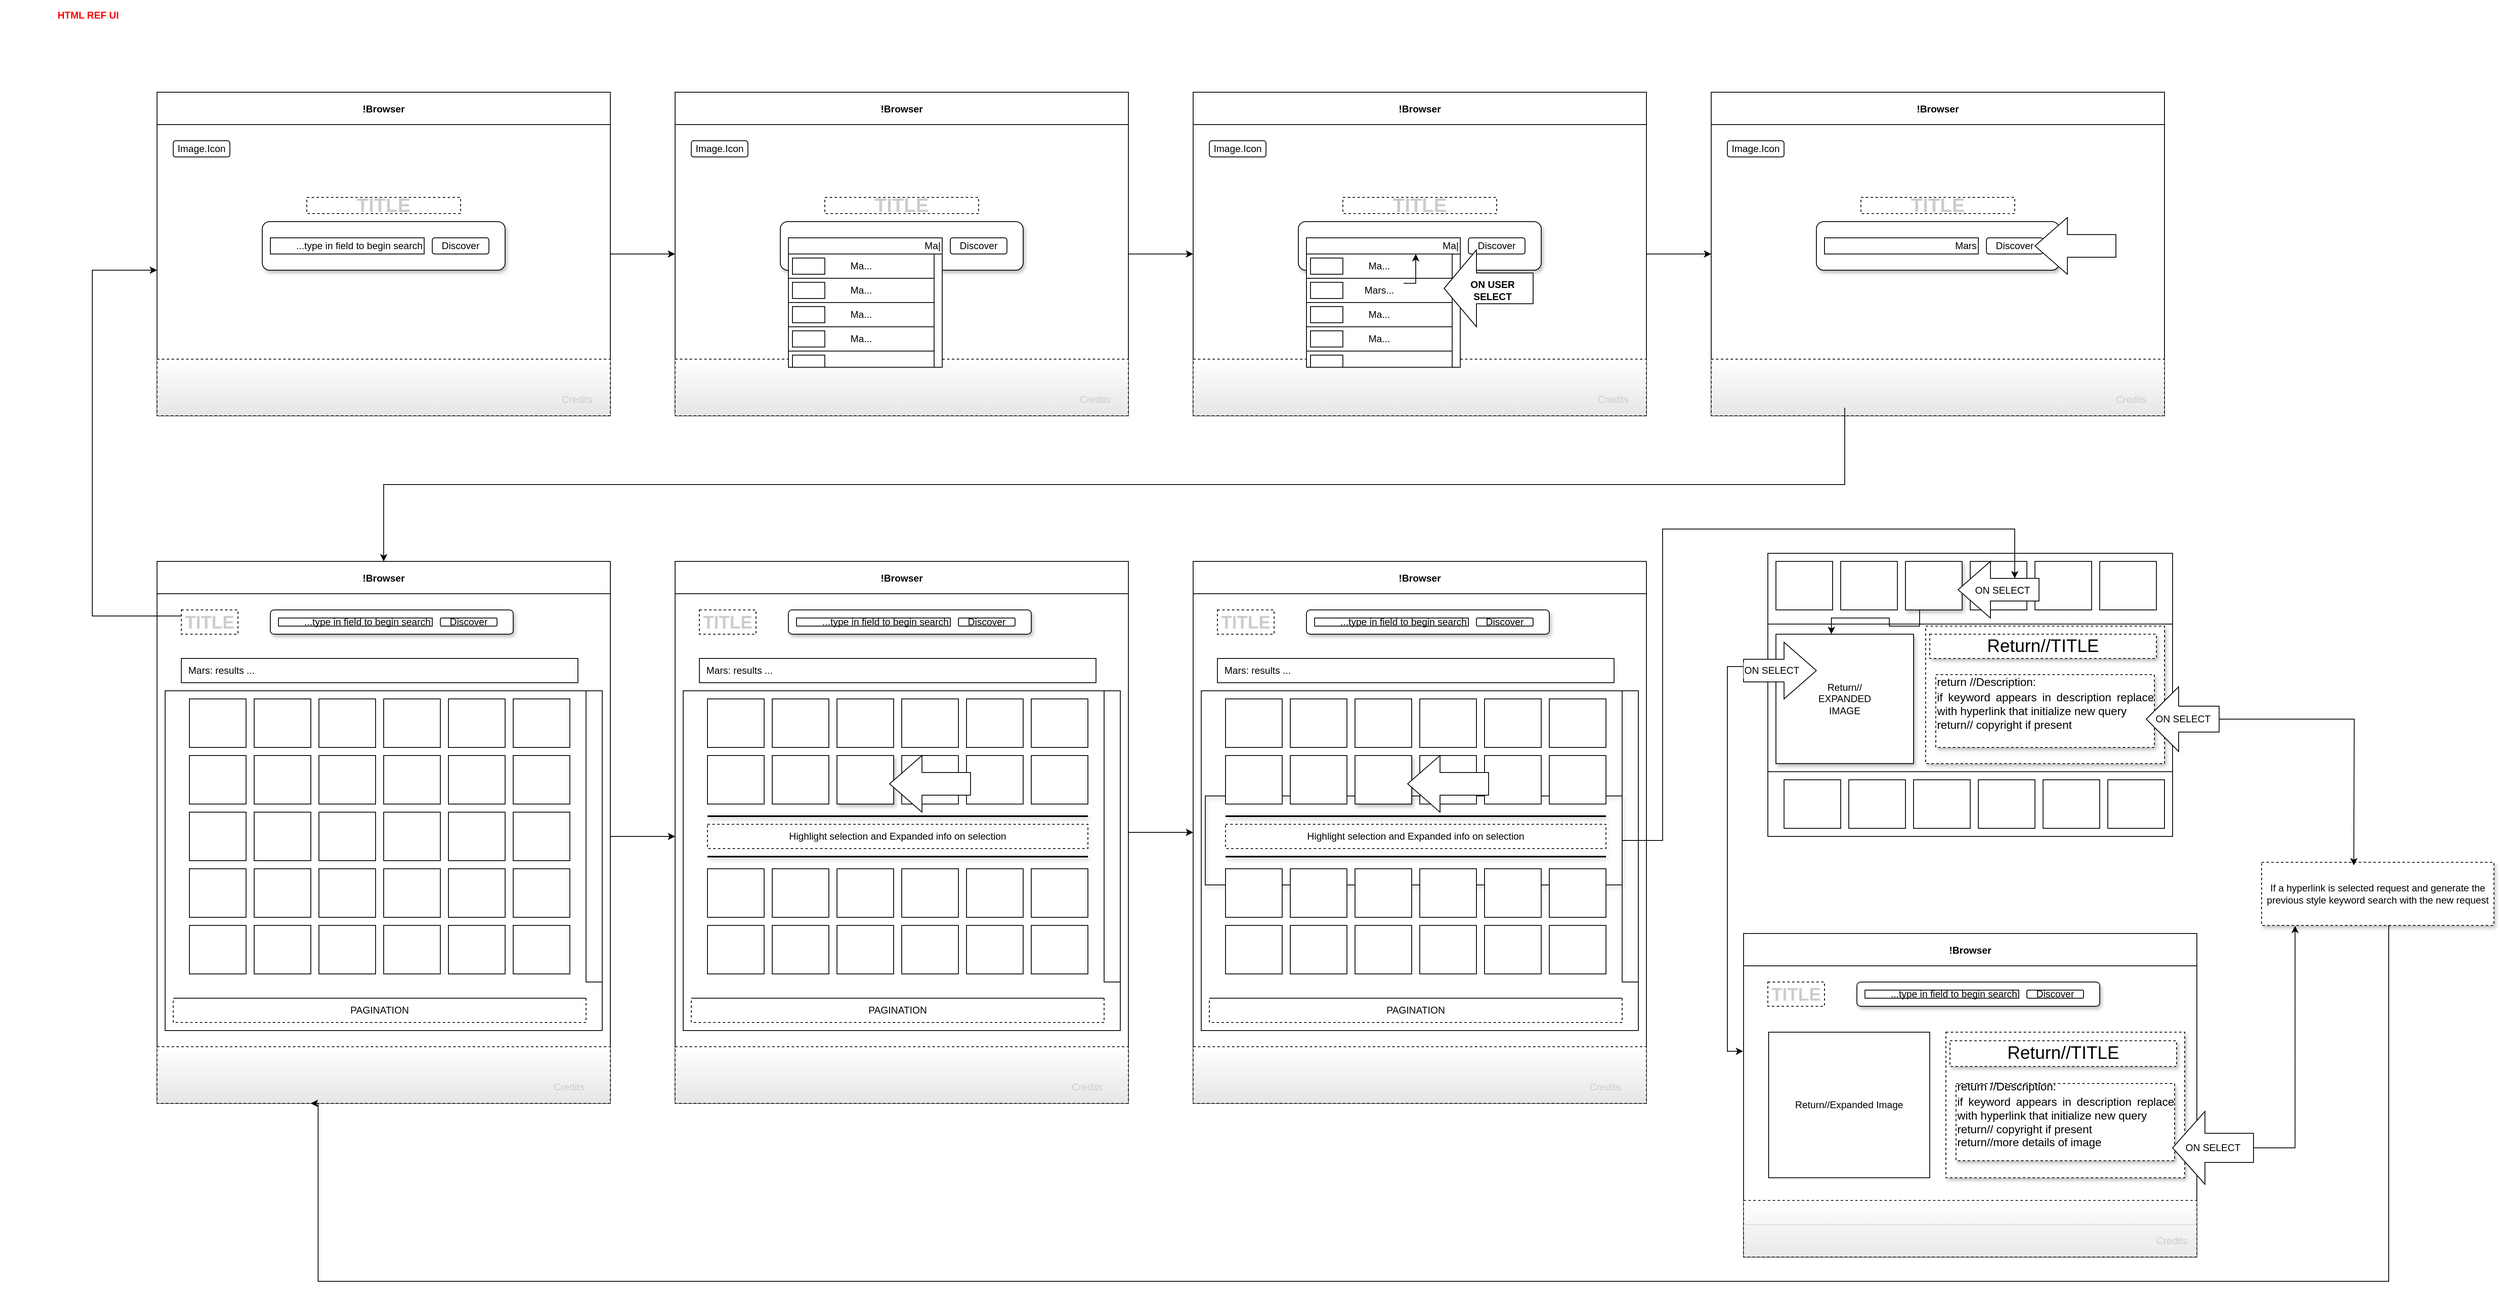 <mxfile version="17.4.0" type="github">
  <diagram id="Bwpa_esMAEdjsBve6f19" name="Page-1">
    <mxGraphModel dx="1572" dy="787" grid="1" gridSize="10" guides="1" tooltips="1" connect="1" arrows="1" fold="1" page="1" pageScale="1" pageWidth="1100" pageHeight="850" math="0" shadow="0">
      <root>
        <mxCell id="0" />
        <mxCell id="1" parent="0" />
        <mxCell id="_0PlHYa_JAHvjLPgEeFG-404" value="!Browser" style="swimlane;startSize=40;" vertex="1" parent="1">
          <mxGeometry x="2160" y="1160" width="560" height="400" as="geometry" />
        </mxCell>
        <mxCell id="_0PlHYa_JAHvjLPgEeFG-405" value="" style="rounded=0;whiteSpace=wrap;html=1;gradientColor=#ffffff;glass=0;shadow=0;" vertex="1" parent="_0PlHYa_JAHvjLPgEeFG-404">
          <mxGeometry y="40" width="560" height="320" as="geometry" />
        </mxCell>
        <mxCell id="_0PlHYa_JAHvjLPgEeFG-406" value="&lt;h1&gt;&lt;font style=&quot;font-size: 22px&quot;&gt;TITLE&lt;/font&gt;&lt;/h1&gt;" style="rounded=0;whiteSpace=wrap;html=1;shadow=0;glass=0;fontColor=#CCCCCC;fillColor=none;gradientColor=#ffffff;sketch=0;dashed=1;" vertex="1" parent="_0PlHYa_JAHvjLPgEeFG-404">
          <mxGeometry x="30" y="60" width="70" height="30" as="geometry" />
        </mxCell>
        <mxCell id="_0PlHYa_JAHvjLPgEeFG-407" value="" style="group" vertex="1" connectable="0" parent="_0PlHYa_JAHvjLPgEeFG-404">
          <mxGeometry x="140" y="60" width="300" height="30" as="geometry" />
        </mxCell>
        <mxCell id="_0PlHYa_JAHvjLPgEeFG-408" value="" style="rounded=1;whiteSpace=wrap;html=1;shadow=1;" vertex="1" parent="_0PlHYa_JAHvjLPgEeFG-407">
          <mxGeometry width="300" height="30" as="geometry" />
        </mxCell>
        <mxCell id="_0PlHYa_JAHvjLPgEeFG-409" value="...type in field to begin search" style="rounded=0;whiteSpace=wrap;html=1;align=right;" vertex="1" parent="_0PlHYa_JAHvjLPgEeFG-407">
          <mxGeometry x="10" y="10" width="190" height="10" as="geometry" />
        </mxCell>
        <mxCell id="_0PlHYa_JAHvjLPgEeFG-410" value="Discover" style="rounded=1;whiteSpace=wrap;html=1;" vertex="1" parent="_0PlHYa_JAHvjLPgEeFG-407">
          <mxGeometry x="210" y="10" width="70" height="10" as="geometry" />
        </mxCell>
        <mxCell id="_0PlHYa_JAHvjLPgEeFG-456" value="Return//Expanded Image" style="rounded=0;whiteSpace=wrap;html=1;shadow=0;glass=0;sketch=0;fontSize=12;fontColor=#000000;strokeColor=default;fillColor=default;gradientColor=none;gradientDirection=north;" vertex="1" parent="_0PlHYa_JAHvjLPgEeFG-404">
          <mxGeometry x="31" y="122" width="199" height="180" as="geometry" />
        </mxCell>
        <mxCell id="_0PlHYa_JAHvjLPgEeFG-411" value="" style="rounded=0;whiteSpace=wrap;html=1;shadow=0;glass=0;dashed=1;sketch=0;fontColor=#CCCCCC;fillColor=#E6E6E6;gradientColor=#ffffff;gradientDirection=north;opacity=90;" vertex="1" parent="_0PlHYa_JAHvjLPgEeFG-404">
          <mxGeometry y="330" width="560" height="70" as="geometry" />
        </mxCell>
        <mxCell id="_0PlHYa_JAHvjLPgEeFG-412" value="Credits" style="rounded=0;whiteSpace=wrap;html=1;shadow=0;glass=0;dashed=1;sketch=0;fontColor=#CCCCCC;fillColor=none;gradientColor=#ffffff;gradientDirection=north;strokeColor=none;align=right;" vertex="1" parent="_0PlHYa_JAHvjLPgEeFG-404">
          <mxGeometry x="50" y="370" width="500" height="20" as="geometry" />
        </mxCell>
        <mxCell id="_0PlHYa_JAHvjLPgEeFG-458" value="" style="group" vertex="1" connectable="0" parent="_0PlHYa_JAHvjLPgEeFG-404">
          <mxGeometry x="250" y="122" width="360" height="180" as="geometry" />
        </mxCell>
        <mxCell id="_0PlHYa_JAHvjLPgEeFG-459" value="" style="rounded=0;whiteSpace=wrap;html=1;shadow=1;glass=0;sketch=0;fontSize=22;fontColor=#000000;strokeColor=default;fillColor=default;gradientColor=none;gradientDirection=north;dashed=1;" vertex="1" parent="_0PlHYa_JAHvjLPgEeFG-458">
          <mxGeometry width="295" height="180" as="geometry" />
        </mxCell>
        <mxCell id="_0PlHYa_JAHvjLPgEeFG-460" value="Return//TITLE" style="rounded=0;whiteSpace=wrap;html=1;shadow=1;glass=0;dashed=1;sketch=0;fontSize=22;fontColor=#000000;strokeColor=default;fillColor=default;gradientColor=none;gradientDirection=north;" vertex="1" parent="_0PlHYa_JAHvjLPgEeFG-458">
          <mxGeometry x="5" y="10.588" width="280" height="31.765" as="geometry" />
        </mxCell>
        <mxCell id="_0PlHYa_JAHvjLPgEeFG-461" value="&lt;div style=&quot;text-align: justify&quot;&gt;&lt;span style=&quot;font-size: 14px&quot;&gt;return //Description:&lt;/span&gt;&lt;/div&gt;&lt;font&gt;&lt;div style=&quot;font-size: 14px ; text-align: justify&quot;&gt;&lt;span&gt;if keyword appears in description replace with hyperlink that initialize new query&amp;nbsp;&lt;/span&gt;&lt;/div&gt;&lt;div style=&quot;font-size: 14px ; text-align: justify&quot;&gt;&lt;span&gt;return// copyright if present&lt;/span&gt;&lt;/div&gt;&lt;div style=&quot;font-size: 14px ; text-align: justify&quot;&gt;&lt;span&gt;return//more details of image&lt;/span&gt;&lt;/div&gt;&lt;div style=&quot;text-align: justify&quot;&gt;&lt;span style=&quot;font-size: 14px&quot;&gt;&lt;br&gt;&lt;/span&gt;&lt;/div&gt;&lt;/font&gt;" style="rounded=0;whiteSpace=wrap;html=1;shadow=1;glass=0;dashed=1;sketch=0;fontSize=22;fontColor=#000000;strokeColor=default;fillColor=default;gradientColor=none;gradientDirection=north;align=center;" vertex="1" parent="_0PlHYa_JAHvjLPgEeFG-458">
          <mxGeometry x="12.5" y="63.529" width="270" height="95.294" as="geometry" />
        </mxCell>
        <mxCell id="_0PlHYa_JAHvjLPgEeFG-464" value="" style="group" vertex="1" connectable="0" parent="_0PlHYa_JAHvjLPgEeFG-404">
          <mxGeometry x="530" y="220" width="100" height="90" as="geometry" />
        </mxCell>
        <mxCell id="_0PlHYa_JAHvjLPgEeFG-465" value="" style="html=1;shadow=0;dashed=0;align=center;verticalAlign=middle;shape=mxgraph.arrows2.arrow;dy=0.6;dx=40;notch=0;glass=0;sketch=0;fontSize=12;fontColor=#000000;strokeColor=default;fillColor=default;gradientColor=none;gradientDirection=north;direction=west;" vertex="1" parent="_0PlHYa_JAHvjLPgEeFG-464">
          <mxGeometry width="100" height="90" as="geometry" />
        </mxCell>
        <mxCell id="_0PlHYa_JAHvjLPgEeFG-466" value="ON SELECT" style="rounded=0;whiteSpace=wrap;html=1;shadow=0;glass=0;dashed=1;sketch=0;fontSize=12;fontColor=#000000;strokeColor=none;fillColor=default;gradientColor=none;gradientDirection=north;" vertex="1" parent="_0PlHYa_JAHvjLPgEeFG-464">
          <mxGeometry x="11.111" y="33.75" width="77.778" height="22.5" as="geometry" />
        </mxCell>
        <mxCell id="_0PlHYa_JAHvjLPgEeFG-117" value="!Browser" style="swimlane;startSize=40;" vertex="1" parent="1">
          <mxGeometry x="2120" y="120" width="560" height="400" as="geometry" />
        </mxCell>
        <mxCell id="_0PlHYa_JAHvjLPgEeFG-118" value="" style="rounded=0;whiteSpace=wrap;html=1;gradientColor=#ffffff;glass=0;shadow=0;" vertex="1" parent="_0PlHYa_JAHvjLPgEeFG-117">
          <mxGeometry y="40" width="560" height="320" as="geometry" />
        </mxCell>
        <mxCell id="_0PlHYa_JAHvjLPgEeFG-120" value="" style="group" vertex="1" connectable="0" parent="_0PlHYa_JAHvjLPgEeFG-117">
          <mxGeometry x="130" y="160" width="370" height="65" as="geometry" />
        </mxCell>
        <mxCell id="_0PlHYa_JAHvjLPgEeFG-121" value="" style="rounded=1;whiteSpace=wrap;html=1;shadow=1;" vertex="1" parent="_0PlHYa_JAHvjLPgEeFG-120">
          <mxGeometry width="300" height="60" as="geometry" />
        </mxCell>
        <mxCell id="_0PlHYa_JAHvjLPgEeFG-122" value="Mars" style="rounded=0;whiteSpace=wrap;html=1;align=right;" vertex="1" parent="_0PlHYa_JAHvjLPgEeFG-120">
          <mxGeometry x="10" y="20" width="190" height="20" as="geometry" />
        </mxCell>
        <mxCell id="_0PlHYa_JAHvjLPgEeFG-123" value="Discover" style="rounded=1;whiteSpace=wrap;html=1;" vertex="1" parent="_0PlHYa_JAHvjLPgEeFG-120">
          <mxGeometry x="210" y="20" width="70" height="20" as="geometry" />
        </mxCell>
        <mxCell id="_0PlHYa_JAHvjLPgEeFG-128" value="" style="html=1;shadow=0;dashed=0;align=center;verticalAlign=middle;shape=mxgraph.arrows2.arrow;dy=0.6;dx=40;flipH=1;notch=0;glass=0;sketch=0;gradientDirection=north;" vertex="1" parent="_0PlHYa_JAHvjLPgEeFG-120">
          <mxGeometry x="270" y="-5" width="100" height="70" as="geometry" />
        </mxCell>
        <mxCell id="_0PlHYa_JAHvjLPgEeFG-119" value="Image.Icon" style="rounded=1;whiteSpace=wrap;html=1;" vertex="1" parent="_0PlHYa_JAHvjLPgEeFG-117">
          <mxGeometry x="20" y="60" width="70" height="20" as="geometry" />
        </mxCell>
        <mxCell id="_0PlHYa_JAHvjLPgEeFG-124" value="&lt;h1&gt;TITLE&lt;/h1&gt;" style="rounded=0;whiteSpace=wrap;html=1;shadow=0;glass=0;fontColor=#CCCCCC;fillColor=none;gradientColor=#ffffff;sketch=0;dashed=1;" vertex="1" parent="_0PlHYa_JAHvjLPgEeFG-117">
          <mxGeometry x="185" y="130" width="190" height="20" as="geometry" />
        </mxCell>
        <mxCell id="_0PlHYa_JAHvjLPgEeFG-125" value="" style="rounded=0;whiteSpace=wrap;html=1;shadow=0;glass=0;dashed=1;sketch=0;fontColor=#CCCCCC;fillColor=#E6E6E6;gradientColor=#ffffff;gradientDirection=north;" vertex="1" parent="_0PlHYa_JAHvjLPgEeFG-117">
          <mxGeometry y="330" width="560" height="70" as="geometry" />
        </mxCell>
        <mxCell id="_0PlHYa_JAHvjLPgEeFG-126" value="Credits" style="rounded=0;whiteSpace=wrap;html=1;shadow=0;glass=0;dashed=1;sketch=0;fontColor=#CCCCCC;fillColor=none;gradientColor=#ffffff;gradientDirection=north;strokeColor=none;align=right;" vertex="1" parent="_0PlHYa_JAHvjLPgEeFG-117">
          <mxGeometry x="40" y="370" width="500" height="20" as="geometry" />
        </mxCell>
        <mxCell id="_0PlHYa_JAHvjLPgEeFG-1" value="!Browser" style="swimlane;startSize=40;" vertex="1" parent="1">
          <mxGeometry x="200" y="120" width="560" height="400" as="geometry" />
        </mxCell>
        <mxCell id="_0PlHYa_JAHvjLPgEeFG-8" value="" style="rounded=0;whiteSpace=wrap;html=1;gradientColor=#ffffff;glass=0;shadow=0;" vertex="1" parent="_0PlHYa_JAHvjLPgEeFG-1">
          <mxGeometry y="40" width="560" height="320" as="geometry" />
        </mxCell>
        <mxCell id="_0PlHYa_JAHvjLPgEeFG-3" value="Image.Icon" style="rounded=1;whiteSpace=wrap;html=1;" vertex="1" parent="_0PlHYa_JAHvjLPgEeFG-1">
          <mxGeometry x="20" y="60" width="70" height="20" as="geometry" />
        </mxCell>
        <mxCell id="_0PlHYa_JAHvjLPgEeFG-7" value="" style="group" vertex="1" connectable="0" parent="_0PlHYa_JAHvjLPgEeFG-1">
          <mxGeometry x="130" y="160" width="300" height="60" as="geometry" />
        </mxCell>
        <mxCell id="_0PlHYa_JAHvjLPgEeFG-6" value="" style="rounded=1;whiteSpace=wrap;html=1;shadow=1;" vertex="1" parent="_0PlHYa_JAHvjLPgEeFG-7">
          <mxGeometry width="300" height="60" as="geometry" />
        </mxCell>
        <mxCell id="_0PlHYa_JAHvjLPgEeFG-2" value="...type in field to begin search" style="rounded=0;whiteSpace=wrap;html=1;align=right;" vertex="1" parent="_0PlHYa_JAHvjLPgEeFG-7">
          <mxGeometry x="10" y="20" width="190" height="20" as="geometry" />
        </mxCell>
        <mxCell id="_0PlHYa_JAHvjLPgEeFG-5" value="Discover" style="rounded=1;whiteSpace=wrap;html=1;" vertex="1" parent="_0PlHYa_JAHvjLPgEeFG-7">
          <mxGeometry x="210" y="20" width="70" height="20" as="geometry" />
        </mxCell>
        <mxCell id="_0PlHYa_JAHvjLPgEeFG-10" value="&lt;h1&gt;TITLE&lt;/h1&gt;" style="rounded=0;whiteSpace=wrap;html=1;shadow=0;glass=0;fontColor=#CCCCCC;fillColor=none;gradientColor=#ffffff;sketch=0;dashed=1;" vertex="1" parent="_0PlHYa_JAHvjLPgEeFG-1">
          <mxGeometry x="185" y="130" width="190" height="20" as="geometry" />
        </mxCell>
        <mxCell id="_0PlHYa_JAHvjLPgEeFG-22" value="" style="rounded=0;whiteSpace=wrap;html=1;shadow=0;glass=0;dashed=1;sketch=0;fontColor=#CCCCCC;fillColor=#E6E6E6;gradientColor=#ffffff;gradientDirection=north;" vertex="1" parent="_0PlHYa_JAHvjLPgEeFG-1">
          <mxGeometry y="330" width="560" height="70" as="geometry" />
        </mxCell>
        <mxCell id="_0PlHYa_JAHvjLPgEeFG-23" value="Credits" style="rounded=0;whiteSpace=wrap;html=1;shadow=0;glass=0;dashed=1;sketch=0;fontColor=#CCCCCC;fillColor=none;gradientColor=#ffffff;gradientDirection=north;strokeColor=none;align=right;" vertex="1" parent="_0PlHYa_JAHvjLPgEeFG-1">
          <mxGeometry x="40" y="370" width="500" height="20" as="geometry" />
        </mxCell>
        <mxCell id="_0PlHYa_JAHvjLPgEeFG-9" value="HTML REF UI" style="rounded=0;whiteSpace=wrap;html=1;shadow=1;glass=0;gradientColor=#ffffff;fillColor=none;strokeColor=none;fontStyle=1;fontColor=#FF0000;" vertex="1" parent="1">
          <mxGeometry x="10" y="10" width="210" height="30" as="geometry" />
        </mxCell>
        <mxCell id="_0PlHYa_JAHvjLPgEeFG-24" value="!Browser" style="swimlane;startSize=40;" vertex="1" parent="1">
          <mxGeometry x="840" y="120" width="560" height="400" as="geometry" />
        </mxCell>
        <mxCell id="_0PlHYa_JAHvjLPgEeFG-26" value="" style="rounded=0;whiteSpace=wrap;html=1;gradientColor=#ffffff;glass=0;shadow=0;" vertex="1" parent="_0PlHYa_JAHvjLPgEeFG-24">
          <mxGeometry y="40" width="560" height="320" as="geometry" />
        </mxCell>
        <mxCell id="_0PlHYa_JAHvjLPgEeFG-25" value="" style="rounded=0;whiteSpace=wrap;html=1;shadow=0;glass=0;dashed=1;sketch=0;fontColor=#CCCCCC;fillColor=#E6E6E6;gradientColor=#ffffff;gradientDirection=north;" vertex="1" parent="_0PlHYa_JAHvjLPgEeFG-24">
          <mxGeometry y="330" width="560" height="70" as="geometry" />
        </mxCell>
        <mxCell id="_0PlHYa_JAHvjLPgEeFG-28" value="" style="group" vertex="1" connectable="0" parent="_0PlHYa_JAHvjLPgEeFG-24">
          <mxGeometry x="130" y="160" width="300" height="60" as="geometry" />
        </mxCell>
        <mxCell id="_0PlHYa_JAHvjLPgEeFG-29" value="" style="rounded=1;whiteSpace=wrap;html=1;shadow=1;" vertex="1" parent="_0PlHYa_JAHvjLPgEeFG-28">
          <mxGeometry width="300" height="60" as="geometry" />
        </mxCell>
        <mxCell id="_0PlHYa_JAHvjLPgEeFG-30" value="Ma|" style="rounded=0;whiteSpace=wrap;html=1;align=right;" vertex="1" parent="_0PlHYa_JAHvjLPgEeFG-28">
          <mxGeometry x="10" y="20" width="190" height="20" as="geometry" />
        </mxCell>
        <mxCell id="_0PlHYa_JAHvjLPgEeFG-31" value="Discover" style="rounded=1;whiteSpace=wrap;html=1;" vertex="1" parent="_0PlHYa_JAHvjLPgEeFG-28">
          <mxGeometry x="210" y="20" width="70" height="20" as="geometry" />
        </mxCell>
        <mxCell id="_0PlHYa_JAHvjLPgEeFG-83" value="" style="rounded=0;whiteSpace=wrap;html=1;shadow=0;glass=0;sketch=0;fontColor=#000000;strokeColor=default;fillColor=default;gradientColor=none;gradientDirection=north;" vertex="1" parent="_0PlHYa_JAHvjLPgEeFG-28">
          <mxGeometry x="60" y="50" width="110" height="10" as="geometry" />
        </mxCell>
        <mxCell id="_0PlHYa_JAHvjLPgEeFG-27" value="Image.Icon" style="rounded=1;whiteSpace=wrap;html=1;" vertex="1" parent="_0PlHYa_JAHvjLPgEeFG-24">
          <mxGeometry x="20" y="60" width="70" height="20" as="geometry" />
        </mxCell>
        <mxCell id="_0PlHYa_JAHvjLPgEeFG-32" value="&lt;h1&gt;TITLE&lt;/h1&gt;" style="rounded=0;whiteSpace=wrap;html=1;shadow=0;glass=0;fontColor=#CCCCCC;fillColor=none;gradientColor=#ffffff;sketch=0;dashed=1;" vertex="1" parent="_0PlHYa_JAHvjLPgEeFG-24">
          <mxGeometry x="185" y="130" width="190" height="20" as="geometry" />
        </mxCell>
        <mxCell id="_0PlHYa_JAHvjLPgEeFG-33" value="Credits" style="rounded=0;whiteSpace=wrap;html=1;shadow=0;glass=0;dashed=1;sketch=0;fontColor=#CCCCCC;fillColor=none;gradientColor=#ffffff;gradientDirection=north;strokeColor=none;align=right;" vertex="1" parent="_0PlHYa_JAHvjLPgEeFG-24">
          <mxGeometry x="40" y="370" width="500" height="20" as="geometry" />
        </mxCell>
        <mxCell id="_0PlHYa_JAHvjLPgEeFG-36" value="" style="rounded=0;whiteSpace=wrap;html=1;shadow=0;glass=0;sketch=0;fontColor=#000000;fillColor=default;gradientColor=none;gradientDirection=north;strokeColor=default;" vertex="1" parent="_0PlHYa_JAHvjLPgEeFG-24">
          <mxGeometry x="140" y="200" width="190" height="140" as="geometry" />
        </mxCell>
        <mxCell id="_0PlHYa_JAHvjLPgEeFG-37" value="" style="rounded=0;whiteSpace=wrap;html=1;shadow=0;glass=0;sketch=0;fontColor=#000000;strokeColor=default;fillColor=default;gradientColor=none;gradientDirection=north;" vertex="1" parent="_0PlHYa_JAHvjLPgEeFG-24">
          <mxGeometry x="320" y="200" width="10" height="140" as="geometry" />
        </mxCell>
        <mxCell id="_0PlHYa_JAHvjLPgEeFG-41" value="Ma..." style="rounded=0;whiteSpace=wrap;html=1;shadow=0;glass=0;sketch=0;fontColor=#000000;strokeColor=default;fillColor=default;gradientColor=none;gradientDirection=north;" vertex="1" parent="_0PlHYa_JAHvjLPgEeFG-24">
          <mxGeometry x="140" y="200" width="180" height="30" as="geometry" />
        </mxCell>
        <mxCell id="_0PlHYa_JAHvjLPgEeFG-56" value="Ma..." style="rounded=0;whiteSpace=wrap;html=1;shadow=0;glass=0;sketch=0;fontColor=#000000;strokeColor=default;fillColor=default;gradientColor=none;gradientDirection=north;" vertex="1" parent="_0PlHYa_JAHvjLPgEeFG-24">
          <mxGeometry x="140" y="260" width="180" height="30" as="geometry" />
        </mxCell>
        <mxCell id="_0PlHYa_JAHvjLPgEeFG-55" value="Ma..." style="rounded=0;whiteSpace=wrap;html=1;shadow=0;glass=0;sketch=0;fontColor=#000000;strokeColor=default;fillColor=default;gradientColor=none;gradientDirection=north;" vertex="1" parent="_0PlHYa_JAHvjLPgEeFG-24">
          <mxGeometry x="140" y="230" width="180" height="30" as="geometry" />
        </mxCell>
        <mxCell id="_0PlHYa_JAHvjLPgEeFG-72" value="Ma..." style="rounded=0;whiteSpace=wrap;html=1;shadow=0;glass=0;sketch=0;fontColor=#000000;strokeColor=default;fillColor=default;gradientColor=none;gradientDirection=north;" vertex="1" parent="_0PlHYa_JAHvjLPgEeFG-24">
          <mxGeometry x="140" y="290" width="180" height="30" as="geometry" />
        </mxCell>
        <mxCell id="_0PlHYa_JAHvjLPgEeFG-73" value="" style="rounded=0;whiteSpace=wrap;html=1;shadow=0;glass=0;sketch=0;fontColor=#000000;strokeColor=default;fillColor=default;gradientColor=none;gradientDirection=north;" vertex="1" parent="_0PlHYa_JAHvjLPgEeFG-24">
          <mxGeometry x="145" y="205" width="40" height="20" as="geometry" />
        </mxCell>
        <mxCell id="_0PlHYa_JAHvjLPgEeFG-77" value="" style="rounded=0;whiteSpace=wrap;html=1;shadow=0;glass=0;sketch=0;fontColor=#000000;strokeColor=default;fillColor=default;gradientColor=none;gradientDirection=north;" vertex="1" parent="_0PlHYa_JAHvjLPgEeFG-24">
          <mxGeometry x="145" y="325" width="40" height="15" as="geometry" />
        </mxCell>
        <mxCell id="_0PlHYa_JAHvjLPgEeFG-76" value="" style="rounded=0;whiteSpace=wrap;html=1;shadow=0;glass=0;sketch=0;fontColor=#000000;strokeColor=default;fillColor=default;gradientColor=none;gradientDirection=north;" vertex="1" parent="_0PlHYa_JAHvjLPgEeFG-24">
          <mxGeometry x="145" y="295" width="40" height="20" as="geometry" />
        </mxCell>
        <mxCell id="_0PlHYa_JAHvjLPgEeFG-75" value="" style="rounded=0;whiteSpace=wrap;html=1;shadow=0;glass=0;sketch=0;fontColor=#000000;strokeColor=default;fillColor=default;gradientColor=none;gradientDirection=north;" vertex="1" parent="_0PlHYa_JAHvjLPgEeFG-24">
          <mxGeometry x="145" y="265" width="40" height="20" as="geometry" />
        </mxCell>
        <mxCell id="_0PlHYa_JAHvjLPgEeFG-74" value="" style="rounded=0;whiteSpace=wrap;html=1;shadow=0;glass=0;sketch=0;fontColor=#000000;strokeColor=default;fillColor=default;gradientColor=none;gradientDirection=north;" vertex="1" parent="_0PlHYa_JAHvjLPgEeFG-24">
          <mxGeometry x="145" y="235" width="40" height="20" as="geometry" />
        </mxCell>
        <mxCell id="_0PlHYa_JAHvjLPgEeFG-35" value="" style="endArrow=classic;html=1;rounded=0;fontColor=#000000;exitX=1;exitY=0.5;exitDx=0;exitDy=0;entryX=0;entryY=0.5;entryDx=0;entryDy=0;" edge="1" parent="1" source="_0PlHYa_JAHvjLPgEeFG-1" target="_0PlHYa_JAHvjLPgEeFG-26">
          <mxGeometry width="50" height="50" relative="1" as="geometry">
            <mxPoint x="880" y="270" as="sourcePoint" />
            <mxPoint x="930" y="220" as="targetPoint" />
          </mxGeometry>
        </mxCell>
        <mxCell id="_0PlHYa_JAHvjLPgEeFG-84" value="!Browser" style="swimlane;startSize=40;" vertex="1" parent="1">
          <mxGeometry x="1480" y="120" width="560" height="400" as="geometry" />
        </mxCell>
        <mxCell id="_0PlHYa_JAHvjLPgEeFG-85" value="" style="rounded=0;whiteSpace=wrap;html=1;gradientColor=#ffffff;glass=0;shadow=0;" vertex="1" parent="_0PlHYa_JAHvjLPgEeFG-84">
          <mxGeometry y="40" width="560" height="320" as="geometry" />
        </mxCell>
        <mxCell id="_0PlHYa_JAHvjLPgEeFG-86" value="" style="rounded=0;whiteSpace=wrap;html=1;shadow=0;glass=0;dashed=1;sketch=0;fontColor=#CCCCCC;fillColor=#E6E6E6;gradientColor=#ffffff;gradientDirection=north;" vertex="1" parent="_0PlHYa_JAHvjLPgEeFG-84">
          <mxGeometry y="330" width="560" height="70" as="geometry" />
        </mxCell>
        <mxCell id="_0PlHYa_JAHvjLPgEeFG-87" value="" style="group" vertex="1" connectable="0" parent="_0PlHYa_JAHvjLPgEeFG-84">
          <mxGeometry x="130" y="160" width="390" height="65" as="geometry" />
        </mxCell>
        <mxCell id="_0PlHYa_JAHvjLPgEeFG-88" value="" style="rounded=1;whiteSpace=wrap;html=1;shadow=1;" vertex="1" parent="_0PlHYa_JAHvjLPgEeFG-87">
          <mxGeometry width="300" height="60" as="geometry" />
        </mxCell>
        <mxCell id="_0PlHYa_JAHvjLPgEeFG-89" value="Ma|" style="rounded=0;whiteSpace=wrap;html=1;align=right;" vertex="1" parent="_0PlHYa_JAHvjLPgEeFG-87">
          <mxGeometry x="10" y="20" width="190" height="20" as="geometry" />
        </mxCell>
        <mxCell id="_0PlHYa_JAHvjLPgEeFG-90" value="Discover" style="rounded=1;whiteSpace=wrap;html=1;" vertex="1" parent="_0PlHYa_JAHvjLPgEeFG-87">
          <mxGeometry x="210" y="20" width="70" height="20" as="geometry" />
        </mxCell>
        <mxCell id="_0PlHYa_JAHvjLPgEeFG-91" value="" style="rounded=0;whiteSpace=wrap;html=1;shadow=0;glass=0;sketch=0;fontColor=#000000;strokeColor=default;fillColor=default;gradientColor=none;gradientDirection=north;" vertex="1" parent="_0PlHYa_JAHvjLPgEeFG-87">
          <mxGeometry x="60" y="50" width="110" height="10" as="geometry" />
        </mxCell>
        <mxCell id="_0PlHYa_JAHvjLPgEeFG-92" value="Image.Icon" style="rounded=1;whiteSpace=wrap;html=1;" vertex="1" parent="_0PlHYa_JAHvjLPgEeFG-84">
          <mxGeometry x="20" y="60" width="70" height="20" as="geometry" />
        </mxCell>
        <mxCell id="_0PlHYa_JAHvjLPgEeFG-93" value="&lt;h1&gt;TITLE&lt;/h1&gt;" style="rounded=0;whiteSpace=wrap;html=1;shadow=0;glass=0;fontColor=#CCCCCC;fillColor=none;gradientColor=#ffffff;sketch=0;dashed=1;" vertex="1" parent="_0PlHYa_JAHvjLPgEeFG-84">
          <mxGeometry x="185" y="130" width="190" height="20" as="geometry" />
        </mxCell>
        <mxCell id="_0PlHYa_JAHvjLPgEeFG-94" value="Credits" style="rounded=0;whiteSpace=wrap;html=1;shadow=0;glass=0;dashed=1;sketch=0;fontColor=#CCCCCC;fillColor=none;gradientColor=#ffffff;gradientDirection=north;strokeColor=none;align=right;" vertex="1" parent="_0PlHYa_JAHvjLPgEeFG-84">
          <mxGeometry x="40" y="370" width="500" height="20" as="geometry" />
        </mxCell>
        <mxCell id="_0PlHYa_JAHvjLPgEeFG-95" value="" style="rounded=0;whiteSpace=wrap;html=1;shadow=0;glass=0;sketch=0;fontColor=#000000;fillColor=default;gradientColor=none;gradientDirection=north;strokeColor=default;" vertex="1" parent="_0PlHYa_JAHvjLPgEeFG-84">
          <mxGeometry x="140" y="200" width="190" height="140" as="geometry" />
        </mxCell>
        <mxCell id="_0PlHYa_JAHvjLPgEeFG-96" value="" style="rounded=0;whiteSpace=wrap;html=1;shadow=0;glass=0;sketch=0;fontColor=#000000;strokeColor=default;fillColor=default;gradientColor=none;gradientDirection=north;" vertex="1" parent="_0PlHYa_JAHvjLPgEeFG-84">
          <mxGeometry x="320" y="200" width="10" height="140" as="geometry" />
        </mxCell>
        <mxCell id="_0PlHYa_JAHvjLPgEeFG-97" value="Ma..." style="rounded=0;whiteSpace=wrap;html=1;shadow=0;glass=0;sketch=0;fontColor=#000000;strokeColor=default;fillColor=default;gradientColor=none;gradientDirection=north;" vertex="1" parent="_0PlHYa_JAHvjLPgEeFG-84">
          <mxGeometry x="140" y="200" width="180" height="30" as="geometry" />
        </mxCell>
        <mxCell id="_0PlHYa_JAHvjLPgEeFG-98" value="Ma..." style="rounded=0;whiteSpace=wrap;html=1;shadow=0;glass=0;sketch=0;fontColor=#000000;strokeColor=default;fillColor=default;gradientColor=none;gradientDirection=north;" vertex="1" parent="_0PlHYa_JAHvjLPgEeFG-84">
          <mxGeometry x="140" y="260" width="180" height="30" as="geometry" />
        </mxCell>
        <mxCell id="_0PlHYa_JAHvjLPgEeFG-99" value="Mars..." style="rounded=0;whiteSpace=wrap;html=1;shadow=0;glass=0;sketch=0;fontColor=#000000;strokeColor=default;fillColor=default;gradientColor=none;gradientDirection=north;fontStyle=0" vertex="1" parent="_0PlHYa_JAHvjLPgEeFG-84">
          <mxGeometry x="140" y="230" width="180" height="30" as="geometry" />
        </mxCell>
        <mxCell id="_0PlHYa_JAHvjLPgEeFG-100" value="Ma..." style="rounded=0;whiteSpace=wrap;html=1;shadow=0;glass=0;sketch=0;fontColor=#000000;strokeColor=default;fillColor=default;gradientColor=none;gradientDirection=north;" vertex="1" parent="_0PlHYa_JAHvjLPgEeFG-84">
          <mxGeometry x="140" y="290" width="180" height="30" as="geometry" />
        </mxCell>
        <mxCell id="_0PlHYa_JAHvjLPgEeFG-101" value="" style="rounded=0;whiteSpace=wrap;html=1;shadow=0;glass=0;sketch=0;fontColor=#000000;strokeColor=default;fillColor=default;gradientColor=none;gradientDirection=north;" vertex="1" parent="_0PlHYa_JAHvjLPgEeFG-84">
          <mxGeometry x="145" y="205" width="40" height="20" as="geometry" />
        </mxCell>
        <mxCell id="_0PlHYa_JAHvjLPgEeFG-102" value="" style="rounded=0;whiteSpace=wrap;html=1;shadow=0;glass=0;sketch=0;fontColor=#000000;strokeColor=default;fillColor=default;gradientColor=none;gradientDirection=north;" vertex="1" parent="_0PlHYa_JAHvjLPgEeFG-84">
          <mxGeometry x="145" y="325" width="40" height="15" as="geometry" />
        </mxCell>
        <mxCell id="_0PlHYa_JAHvjLPgEeFG-103" value="" style="rounded=0;whiteSpace=wrap;html=1;shadow=0;glass=0;sketch=0;fontColor=#000000;strokeColor=default;fillColor=default;gradientColor=none;gradientDirection=north;" vertex="1" parent="_0PlHYa_JAHvjLPgEeFG-84">
          <mxGeometry x="145" y="295" width="40" height="20" as="geometry" />
        </mxCell>
        <mxCell id="_0PlHYa_JAHvjLPgEeFG-104" value="" style="rounded=0;whiteSpace=wrap;html=1;shadow=0;glass=0;sketch=0;fontColor=#000000;strokeColor=default;fillColor=default;gradientColor=none;gradientDirection=north;" vertex="1" parent="_0PlHYa_JAHvjLPgEeFG-84">
          <mxGeometry x="145" y="265" width="40" height="20" as="geometry" />
        </mxCell>
        <mxCell id="_0PlHYa_JAHvjLPgEeFG-105" value="" style="rounded=0;whiteSpace=wrap;html=1;shadow=0;glass=0;sketch=0;fontColor=#000000;strokeColor=default;fillColor=default;gradientColor=none;gradientDirection=north;" vertex="1" parent="_0PlHYa_JAHvjLPgEeFG-84">
          <mxGeometry x="145" y="235" width="40" height="20" as="geometry" />
        </mxCell>
        <mxCell id="_0PlHYa_JAHvjLPgEeFG-109" value="" style="html=1;shadow=0;dashed=0;align=center;verticalAlign=middle;shape=mxgraph.arrows2.arrow;dy=0.6;dx=40;notch=0;glass=0;sketch=0;fontColor=#000000;strokeColor=default;fillColor=default;gradientColor=none;gradientDirection=north;direction=west;" vertex="1" parent="_0PlHYa_JAHvjLPgEeFG-84">
          <mxGeometry x="310" y="195" width="110" height="95" as="geometry" />
        </mxCell>
        <mxCell id="_0PlHYa_JAHvjLPgEeFG-113" value="ON USER SELECT" style="rounded=0;whiteSpace=wrap;html=1;shadow=0;glass=0;sketch=0;fontColor=#000000;strokeColor=none;fillColor=none;gradientColor=none;gradientDirection=north;fontStyle=1" vertex="1" parent="_0PlHYa_JAHvjLPgEeFG-84">
          <mxGeometry x="330" y="230" width="80" height="30" as="geometry" />
        </mxCell>
        <mxCell id="_0PlHYa_JAHvjLPgEeFG-116" style="edgeStyle=orthogonalEdgeStyle;rounded=0;orthogonalLoop=1;jettySize=auto;html=1;exitX=1;exitY=0;exitDx=0;exitDy=0;entryX=0.75;entryY=0;entryDx=0;entryDy=0;fontColor=#000000;" edge="1" parent="_0PlHYa_JAHvjLPgEeFG-84" source="_0PlHYa_JAHvjLPgEeFG-115" target="_0PlHYa_JAHvjLPgEeFG-97">
          <mxGeometry relative="1" as="geometry" />
        </mxCell>
        <mxCell id="_0PlHYa_JAHvjLPgEeFG-115" value="" style="rounded=0;whiteSpace=wrap;html=1;shadow=0;glass=0;sketch=0;fontColor=#000000;strokeColor=none;fillColor=none;gradientColor=none;gradientDirection=north;" vertex="1" parent="_0PlHYa_JAHvjLPgEeFG-84">
          <mxGeometry x="200" y="236.25" width="60" height="17.5" as="geometry" />
        </mxCell>
        <mxCell id="_0PlHYa_JAHvjLPgEeFG-110" style="edgeStyle=orthogonalEdgeStyle;rounded=0;orthogonalLoop=1;jettySize=auto;html=1;exitX=1;exitY=0.5;exitDx=0;exitDy=0;entryX=0;entryY=0.5;entryDx=0;entryDy=0;fontColor=#000000;" edge="1" parent="1" source="_0PlHYa_JAHvjLPgEeFG-26" target="_0PlHYa_JAHvjLPgEeFG-84">
          <mxGeometry relative="1" as="geometry" />
        </mxCell>
        <mxCell id="_0PlHYa_JAHvjLPgEeFG-127" style="edgeStyle=orthogonalEdgeStyle;rounded=0;orthogonalLoop=1;jettySize=auto;html=1;exitX=1;exitY=0.5;exitDx=0;exitDy=0;entryX=0;entryY=0.5;entryDx=0;entryDy=0;fontColor=#000000;" edge="1" parent="1" source="_0PlHYa_JAHvjLPgEeFG-85" target="_0PlHYa_JAHvjLPgEeFG-117">
          <mxGeometry relative="1" as="geometry" />
        </mxCell>
        <mxCell id="_0PlHYa_JAHvjLPgEeFG-129" value="!Browser" style="swimlane;startSize=40;" vertex="1" parent="1">
          <mxGeometry x="200" y="700" width="560" height="670" as="geometry" />
        </mxCell>
        <mxCell id="_0PlHYa_JAHvjLPgEeFG-130" value="" style="rounded=0;whiteSpace=wrap;html=1;gradientColor=#ffffff;glass=0;shadow=0;" vertex="1" parent="_0PlHYa_JAHvjLPgEeFG-129">
          <mxGeometry y="40" width="560" height="600" as="geometry" />
        </mxCell>
        <mxCell id="_0PlHYa_JAHvjLPgEeFG-136" value="&lt;h1&gt;&lt;font style=&quot;font-size: 22px&quot;&gt;TITLE&lt;/font&gt;&lt;/h1&gt;" style="rounded=0;whiteSpace=wrap;html=1;shadow=0;glass=0;fontColor=#CCCCCC;fillColor=none;gradientColor=#ffffff;sketch=0;dashed=1;" vertex="1" parent="_0PlHYa_JAHvjLPgEeFG-129">
          <mxGeometry x="30" y="60" width="70" height="30" as="geometry" />
        </mxCell>
        <mxCell id="_0PlHYa_JAHvjLPgEeFG-132" value="" style="group" vertex="1" connectable="0" parent="_0PlHYa_JAHvjLPgEeFG-129">
          <mxGeometry x="140" y="60" width="300" height="30" as="geometry" />
        </mxCell>
        <mxCell id="_0PlHYa_JAHvjLPgEeFG-133" value="" style="rounded=1;whiteSpace=wrap;html=1;shadow=1;" vertex="1" parent="_0PlHYa_JAHvjLPgEeFG-132">
          <mxGeometry width="300" height="30" as="geometry" />
        </mxCell>
        <mxCell id="_0PlHYa_JAHvjLPgEeFG-134" value="...type in field to begin search" style="rounded=0;whiteSpace=wrap;html=1;align=right;" vertex="1" parent="_0PlHYa_JAHvjLPgEeFG-132">
          <mxGeometry x="10" y="10" width="190" height="10" as="geometry" />
        </mxCell>
        <mxCell id="_0PlHYa_JAHvjLPgEeFG-135" value="Discover" style="rounded=1;whiteSpace=wrap;html=1;" vertex="1" parent="_0PlHYa_JAHvjLPgEeFG-132">
          <mxGeometry x="210" y="10" width="70" height="10" as="geometry" />
        </mxCell>
        <mxCell id="_0PlHYa_JAHvjLPgEeFG-137" value="" style="rounded=0;whiteSpace=wrap;html=1;shadow=0;glass=0;dashed=1;sketch=0;fontColor=#CCCCCC;fillColor=#E6E6E6;gradientColor=#ffffff;gradientDirection=north;" vertex="1" parent="_0PlHYa_JAHvjLPgEeFG-129">
          <mxGeometry y="600" width="560" height="70" as="geometry" />
        </mxCell>
        <mxCell id="_0PlHYa_JAHvjLPgEeFG-138" value="Credits" style="rounded=0;whiteSpace=wrap;html=1;shadow=0;glass=0;dashed=1;sketch=0;fontColor=#CCCCCC;fillColor=none;gradientColor=#ffffff;gradientDirection=north;strokeColor=none;align=right;" vertex="1" parent="_0PlHYa_JAHvjLPgEeFG-129">
          <mxGeometry x="30" y="640" width="500" height="20" as="geometry" />
        </mxCell>
        <mxCell id="_0PlHYa_JAHvjLPgEeFG-140" value="" style="rounded=0;whiteSpace=wrap;html=1;shadow=0;glass=0;sketch=0;fontColor=#000000;strokeColor=default;fillColor=default;gradientColor=none;gradientDirection=north;" vertex="1" parent="_0PlHYa_JAHvjLPgEeFG-129">
          <mxGeometry x="10" y="160" width="540" height="420" as="geometry" />
        </mxCell>
        <mxCell id="_0PlHYa_JAHvjLPgEeFG-141" value="&amp;nbsp; Mars: results ..." style="rounded=0;whiteSpace=wrap;html=1;shadow=0;glass=0;sketch=0;fontColor=#000000;strokeColor=default;fillColor=default;gradientColor=none;gradientDirection=north;align=left;" vertex="1" parent="_0PlHYa_JAHvjLPgEeFG-129">
          <mxGeometry x="30" y="120" width="490" height="30" as="geometry" />
        </mxCell>
        <mxCell id="_0PlHYa_JAHvjLPgEeFG-153" value="" style="group" vertex="1" connectable="0" parent="_0PlHYa_JAHvjLPgEeFG-129">
          <mxGeometry x="40" y="170" width="510" height="350" as="geometry" />
        </mxCell>
        <mxCell id="_0PlHYa_JAHvjLPgEeFG-142" value="" style="rounded=0;whiteSpace=wrap;html=1;shadow=0;glass=0;sketch=0;fontColor=#000000;strokeColor=default;fillColor=default;gradientColor=none;gradientDirection=north;" vertex="1" parent="_0PlHYa_JAHvjLPgEeFG-153">
          <mxGeometry width="70" height="60" as="geometry" />
        </mxCell>
        <mxCell id="_0PlHYa_JAHvjLPgEeFG-149" value="" style="rounded=0;whiteSpace=wrap;html=1;shadow=0;glass=0;sketch=0;fontColor=#000000;strokeColor=default;fillColor=default;gradientColor=none;gradientDirection=north;" vertex="1" parent="_0PlHYa_JAHvjLPgEeFG-153">
          <mxGeometry x="320" width="70" height="60" as="geometry" />
        </mxCell>
        <mxCell id="_0PlHYa_JAHvjLPgEeFG-148" value="" style="rounded=0;whiteSpace=wrap;html=1;shadow=0;glass=0;sketch=0;fontColor=#000000;strokeColor=default;fillColor=default;gradientColor=none;gradientDirection=north;" vertex="1" parent="_0PlHYa_JAHvjLPgEeFG-153">
          <mxGeometry x="240" width="70" height="60" as="geometry" />
        </mxCell>
        <mxCell id="_0PlHYa_JAHvjLPgEeFG-147" value="" style="rounded=0;whiteSpace=wrap;html=1;shadow=0;glass=0;sketch=0;fontColor=#000000;strokeColor=default;fillColor=default;gradientColor=none;gradientDirection=north;" vertex="1" parent="_0PlHYa_JAHvjLPgEeFG-153">
          <mxGeometry x="160" width="70" height="60" as="geometry" />
        </mxCell>
        <mxCell id="_0PlHYa_JAHvjLPgEeFG-146" value="" style="rounded=0;whiteSpace=wrap;html=1;shadow=0;glass=0;sketch=0;fontColor=#000000;strokeColor=default;fillColor=default;gradientColor=none;gradientDirection=north;" vertex="1" parent="_0PlHYa_JAHvjLPgEeFG-153">
          <mxGeometry x="80" width="70" height="60" as="geometry" />
        </mxCell>
        <mxCell id="_0PlHYa_JAHvjLPgEeFG-145" value="" style="rounded=0;whiteSpace=wrap;html=1;shadow=0;glass=0;sketch=0;fontColor=#000000;strokeColor=default;fillColor=default;gradientColor=none;gradientDirection=north;" vertex="1" parent="_0PlHYa_JAHvjLPgEeFG-153">
          <mxGeometry x="400" width="70" height="60" as="geometry" />
        </mxCell>
        <mxCell id="_0PlHYa_JAHvjLPgEeFG-183" value="" style="rounded=0;whiteSpace=wrap;html=1;shadow=0;glass=0;sketch=0;fontColor=#000000;strokeColor=default;fillColor=default;gradientColor=none;gradientDirection=north;" vertex="1" parent="_0PlHYa_JAHvjLPgEeFG-153">
          <mxGeometry x="490" y="-10" width="20" height="360" as="geometry" />
        </mxCell>
        <mxCell id="_0PlHYa_JAHvjLPgEeFG-168" value="" style="group" vertex="1" connectable="0" parent="_0PlHYa_JAHvjLPgEeFG-129">
          <mxGeometry x="40" y="310" width="470" height="60" as="geometry" />
        </mxCell>
        <mxCell id="_0PlHYa_JAHvjLPgEeFG-169" value="" style="rounded=0;whiteSpace=wrap;html=1;shadow=0;glass=0;sketch=0;fontColor=#000000;strokeColor=default;fillColor=default;gradientColor=none;gradientDirection=north;" vertex="1" parent="_0PlHYa_JAHvjLPgEeFG-168">
          <mxGeometry width="70" height="60" as="geometry" />
        </mxCell>
        <mxCell id="_0PlHYa_JAHvjLPgEeFG-170" value="" style="rounded=0;whiteSpace=wrap;html=1;shadow=0;glass=0;sketch=0;fontColor=#000000;strokeColor=default;fillColor=default;gradientColor=none;gradientDirection=north;" vertex="1" parent="_0PlHYa_JAHvjLPgEeFG-168">
          <mxGeometry x="320" width="70" height="60" as="geometry" />
        </mxCell>
        <mxCell id="_0PlHYa_JAHvjLPgEeFG-171" value="" style="rounded=0;whiteSpace=wrap;html=1;shadow=0;glass=0;sketch=0;fontColor=#000000;strokeColor=default;fillColor=default;gradientColor=none;gradientDirection=north;" vertex="1" parent="_0PlHYa_JAHvjLPgEeFG-168">
          <mxGeometry x="240" width="70" height="60" as="geometry" />
        </mxCell>
        <mxCell id="_0PlHYa_JAHvjLPgEeFG-172" value="" style="rounded=0;whiteSpace=wrap;html=1;shadow=0;glass=0;sketch=0;fontColor=#000000;strokeColor=default;fillColor=default;gradientColor=none;gradientDirection=north;" vertex="1" parent="_0PlHYa_JAHvjLPgEeFG-168">
          <mxGeometry x="160" width="70" height="60" as="geometry" />
        </mxCell>
        <mxCell id="_0PlHYa_JAHvjLPgEeFG-173" value="" style="rounded=0;whiteSpace=wrap;html=1;shadow=0;glass=0;sketch=0;fontColor=#000000;strokeColor=default;fillColor=default;gradientColor=none;gradientDirection=north;" vertex="1" parent="_0PlHYa_JAHvjLPgEeFG-168">
          <mxGeometry x="80" width="70" height="60" as="geometry" />
        </mxCell>
        <mxCell id="_0PlHYa_JAHvjLPgEeFG-174" value="" style="rounded=0;whiteSpace=wrap;html=1;shadow=0;glass=0;sketch=0;fontColor=#000000;strokeColor=default;fillColor=default;gradientColor=none;gradientDirection=north;" vertex="1" parent="_0PlHYa_JAHvjLPgEeFG-168">
          <mxGeometry x="400" width="70" height="60" as="geometry" />
        </mxCell>
        <mxCell id="_0PlHYa_JAHvjLPgEeFG-161" value="" style="group" vertex="1" connectable="0" parent="_0PlHYa_JAHvjLPgEeFG-129">
          <mxGeometry x="40" y="240" width="470" height="60" as="geometry" />
        </mxCell>
        <mxCell id="_0PlHYa_JAHvjLPgEeFG-162" value="" style="rounded=0;whiteSpace=wrap;html=1;shadow=0;glass=0;sketch=0;fontColor=#000000;strokeColor=default;fillColor=default;gradientColor=none;gradientDirection=north;" vertex="1" parent="_0PlHYa_JAHvjLPgEeFG-161">
          <mxGeometry width="70" height="60" as="geometry" />
        </mxCell>
        <mxCell id="_0PlHYa_JAHvjLPgEeFG-163" value="" style="rounded=0;whiteSpace=wrap;html=1;shadow=0;glass=0;sketch=0;fontColor=#000000;strokeColor=default;fillColor=default;gradientColor=none;gradientDirection=north;" vertex="1" parent="_0PlHYa_JAHvjLPgEeFG-161">
          <mxGeometry x="320" width="70" height="60" as="geometry" />
        </mxCell>
        <mxCell id="_0PlHYa_JAHvjLPgEeFG-164" value="" style="rounded=0;whiteSpace=wrap;html=1;shadow=0;glass=0;sketch=0;fontColor=#000000;strokeColor=default;fillColor=default;gradientColor=none;gradientDirection=north;" vertex="1" parent="_0PlHYa_JAHvjLPgEeFG-161">
          <mxGeometry x="240" width="70" height="60" as="geometry" />
        </mxCell>
        <mxCell id="_0PlHYa_JAHvjLPgEeFG-165" value="" style="rounded=0;whiteSpace=wrap;html=1;shadow=0;glass=0;sketch=0;fontColor=#000000;strokeColor=default;fillColor=default;gradientColor=none;gradientDirection=north;" vertex="1" parent="_0PlHYa_JAHvjLPgEeFG-161">
          <mxGeometry x="160" width="70" height="60" as="geometry" />
        </mxCell>
        <mxCell id="_0PlHYa_JAHvjLPgEeFG-166" value="" style="rounded=0;whiteSpace=wrap;html=1;shadow=0;glass=0;sketch=0;fontColor=#000000;strokeColor=default;fillColor=default;gradientColor=none;gradientDirection=north;" vertex="1" parent="_0PlHYa_JAHvjLPgEeFG-161">
          <mxGeometry x="80" width="70" height="60" as="geometry" />
        </mxCell>
        <mxCell id="_0PlHYa_JAHvjLPgEeFG-167" value="" style="rounded=0;whiteSpace=wrap;html=1;shadow=0;glass=0;sketch=0;fontColor=#000000;strokeColor=default;fillColor=default;gradientColor=none;gradientDirection=north;" vertex="1" parent="_0PlHYa_JAHvjLPgEeFG-161">
          <mxGeometry x="400" width="70" height="60" as="geometry" />
        </mxCell>
        <mxCell id="_0PlHYa_JAHvjLPgEeFG-154" value="" style="group" vertex="1" connectable="0" parent="_0PlHYa_JAHvjLPgEeFG-129">
          <mxGeometry x="40" y="380" width="470" height="60" as="geometry" />
        </mxCell>
        <mxCell id="_0PlHYa_JAHvjLPgEeFG-155" value="" style="rounded=0;whiteSpace=wrap;html=1;shadow=0;glass=0;sketch=0;fontColor=#000000;strokeColor=default;fillColor=default;gradientColor=none;gradientDirection=north;" vertex="1" parent="_0PlHYa_JAHvjLPgEeFG-154">
          <mxGeometry width="70" height="60" as="geometry" />
        </mxCell>
        <mxCell id="_0PlHYa_JAHvjLPgEeFG-156" value="" style="rounded=0;whiteSpace=wrap;html=1;shadow=0;glass=0;sketch=0;fontColor=#000000;strokeColor=default;fillColor=default;gradientColor=none;gradientDirection=north;" vertex="1" parent="_0PlHYa_JAHvjLPgEeFG-154">
          <mxGeometry x="320" width="70" height="60" as="geometry" />
        </mxCell>
        <mxCell id="_0PlHYa_JAHvjLPgEeFG-157" value="" style="rounded=0;whiteSpace=wrap;html=1;shadow=0;glass=0;sketch=0;fontColor=#000000;strokeColor=default;fillColor=default;gradientColor=none;gradientDirection=north;" vertex="1" parent="_0PlHYa_JAHvjLPgEeFG-154">
          <mxGeometry x="240" width="70" height="60" as="geometry" />
        </mxCell>
        <mxCell id="_0PlHYa_JAHvjLPgEeFG-158" value="" style="rounded=0;whiteSpace=wrap;html=1;shadow=0;glass=0;sketch=0;fontColor=#000000;strokeColor=default;fillColor=default;gradientColor=none;gradientDirection=north;" vertex="1" parent="_0PlHYa_JAHvjLPgEeFG-154">
          <mxGeometry x="160" width="70" height="60" as="geometry" />
        </mxCell>
        <mxCell id="_0PlHYa_JAHvjLPgEeFG-159" value="" style="rounded=0;whiteSpace=wrap;html=1;shadow=0;glass=0;sketch=0;fontColor=#000000;strokeColor=default;fillColor=default;gradientColor=none;gradientDirection=north;" vertex="1" parent="_0PlHYa_JAHvjLPgEeFG-154">
          <mxGeometry x="80" width="70" height="60" as="geometry" />
        </mxCell>
        <mxCell id="_0PlHYa_JAHvjLPgEeFG-160" value="" style="rounded=0;whiteSpace=wrap;html=1;shadow=0;glass=0;sketch=0;fontColor=#000000;strokeColor=default;fillColor=default;gradientColor=none;gradientDirection=north;" vertex="1" parent="_0PlHYa_JAHvjLPgEeFG-154">
          <mxGeometry x="400" width="70" height="60" as="geometry" />
        </mxCell>
        <mxCell id="_0PlHYa_JAHvjLPgEeFG-175" value="" style="group" vertex="1" connectable="0" parent="_0PlHYa_JAHvjLPgEeFG-129">
          <mxGeometry x="40" y="450" width="470" height="60" as="geometry" />
        </mxCell>
        <mxCell id="_0PlHYa_JAHvjLPgEeFG-176" value="" style="rounded=0;whiteSpace=wrap;html=1;shadow=0;glass=0;sketch=0;fontColor=#000000;strokeColor=default;fillColor=default;gradientColor=none;gradientDirection=north;" vertex="1" parent="_0PlHYa_JAHvjLPgEeFG-175">
          <mxGeometry width="70" height="60" as="geometry" />
        </mxCell>
        <mxCell id="_0PlHYa_JAHvjLPgEeFG-177" value="" style="rounded=0;whiteSpace=wrap;html=1;shadow=0;glass=0;sketch=0;fontColor=#000000;strokeColor=default;fillColor=default;gradientColor=none;gradientDirection=north;" vertex="1" parent="_0PlHYa_JAHvjLPgEeFG-175">
          <mxGeometry x="320" width="70" height="60" as="geometry" />
        </mxCell>
        <mxCell id="_0PlHYa_JAHvjLPgEeFG-178" value="" style="rounded=0;whiteSpace=wrap;html=1;shadow=0;glass=0;sketch=0;fontColor=#000000;strokeColor=default;fillColor=default;gradientColor=none;gradientDirection=north;" vertex="1" parent="_0PlHYa_JAHvjLPgEeFG-175">
          <mxGeometry x="240" width="70" height="60" as="geometry" />
        </mxCell>
        <mxCell id="_0PlHYa_JAHvjLPgEeFG-179" value="" style="rounded=0;whiteSpace=wrap;html=1;shadow=0;glass=0;sketch=0;fontColor=#000000;strokeColor=default;fillColor=default;gradientColor=none;gradientDirection=north;" vertex="1" parent="_0PlHYa_JAHvjLPgEeFG-175">
          <mxGeometry x="160" width="70" height="60" as="geometry" />
        </mxCell>
        <mxCell id="_0PlHYa_JAHvjLPgEeFG-180" value="" style="rounded=0;whiteSpace=wrap;html=1;shadow=0;glass=0;sketch=0;fontColor=#000000;strokeColor=default;fillColor=default;gradientColor=none;gradientDirection=north;" vertex="1" parent="_0PlHYa_JAHvjLPgEeFG-175">
          <mxGeometry x="80" width="70" height="60" as="geometry" />
        </mxCell>
        <mxCell id="_0PlHYa_JAHvjLPgEeFG-181" value="" style="rounded=0;whiteSpace=wrap;html=1;shadow=0;glass=0;sketch=0;fontColor=#000000;strokeColor=default;fillColor=default;gradientColor=none;gradientDirection=north;" vertex="1" parent="_0PlHYa_JAHvjLPgEeFG-175">
          <mxGeometry x="400" width="70" height="60" as="geometry" />
        </mxCell>
        <mxCell id="_0PlHYa_JAHvjLPgEeFG-182" value="PAGINATION" style="rounded=0;whiteSpace=wrap;html=1;shadow=0;glass=0;sketch=0;fontColor=#000000;strokeColor=default;fillColor=none;gradientColor=none;gradientDirection=north;dashed=1;" vertex="1" parent="_0PlHYa_JAHvjLPgEeFG-129">
          <mxGeometry x="20" y="540" width="510" height="30" as="geometry" />
        </mxCell>
        <mxCell id="_0PlHYa_JAHvjLPgEeFG-184" value="" style="endArrow=none;html=1;rounded=0;fontColor=#000000;exitX=0;exitY=0;exitDx=0;exitDy=0;entryX=1;entryY=0;entryDx=0;entryDy=0;" edge="1" parent="_0PlHYa_JAHvjLPgEeFG-129" source="_0PlHYa_JAHvjLPgEeFG-182" target="_0PlHYa_JAHvjLPgEeFG-182">
          <mxGeometry width="50" height="50" relative="1" as="geometry">
            <mxPoint x="350" y="380" as="sourcePoint" />
            <mxPoint x="530" y="530" as="targetPoint" />
            <Array as="points" />
          </mxGeometry>
        </mxCell>
        <mxCell id="_0PlHYa_JAHvjLPgEeFG-139" style="edgeStyle=orthogonalEdgeStyle;rounded=0;orthogonalLoop=1;jettySize=auto;html=1;exitX=0.25;exitY=1;exitDx=0;exitDy=0;fontColor=#000000;" edge="1" parent="1" source="_0PlHYa_JAHvjLPgEeFG-126" target="_0PlHYa_JAHvjLPgEeFG-129">
          <mxGeometry relative="1" as="geometry" />
        </mxCell>
        <mxCell id="_0PlHYa_JAHvjLPgEeFG-285" style="edgeStyle=orthogonalEdgeStyle;rounded=0;orthogonalLoop=1;jettySize=auto;html=1;exitX=1;exitY=0.5;exitDx=0;exitDy=0;entryX=0;entryY=0.5;entryDx=0;entryDy=0;fontColor=#000000;" edge="1" parent="1" source="_0PlHYa_JAHvjLPgEeFG-185" target="_0PlHYa_JAHvjLPgEeFG-239">
          <mxGeometry relative="1" as="geometry" />
        </mxCell>
        <mxCell id="_0PlHYa_JAHvjLPgEeFG-185" value="!Browser" style="swimlane;startSize=40;" vertex="1" parent="1">
          <mxGeometry x="840" y="700" width="560" height="670" as="geometry" />
        </mxCell>
        <mxCell id="_0PlHYa_JAHvjLPgEeFG-186" value="" style="rounded=0;whiteSpace=wrap;html=1;gradientColor=#ffffff;glass=0;shadow=0;" vertex="1" parent="_0PlHYa_JAHvjLPgEeFG-185">
          <mxGeometry y="40" width="560" height="600" as="geometry" />
        </mxCell>
        <mxCell id="_0PlHYa_JAHvjLPgEeFG-187" value="&lt;h1&gt;&lt;font style=&quot;font-size: 22px&quot;&gt;TITLE&lt;/font&gt;&lt;/h1&gt;" style="rounded=0;whiteSpace=wrap;html=1;shadow=0;glass=0;fontColor=#CCCCCC;fillColor=none;gradientColor=#ffffff;sketch=0;dashed=1;" vertex="1" parent="_0PlHYa_JAHvjLPgEeFG-185">
          <mxGeometry x="30" y="60" width="70" height="30" as="geometry" />
        </mxCell>
        <mxCell id="_0PlHYa_JAHvjLPgEeFG-188" value="" style="group" vertex="1" connectable="0" parent="_0PlHYa_JAHvjLPgEeFG-185">
          <mxGeometry x="140" y="60" width="300" height="30" as="geometry" />
        </mxCell>
        <mxCell id="_0PlHYa_JAHvjLPgEeFG-189" value="" style="rounded=1;whiteSpace=wrap;html=1;shadow=1;" vertex="1" parent="_0PlHYa_JAHvjLPgEeFG-188">
          <mxGeometry width="300" height="30" as="geometry" />
        </mxCell>
        <mxCell id="_0PlHYa_JAHvjLPgEeFG-190" value="...type in field to begin search" style="rounded=0;whiteSpace=wrap;html=1;align=right;" vertex="1" parent="_0PlHYa_JAHvjLPgEeFG-188">
          <mxGeometry x="10" y="10" width="190" height="10" as="geometry" />
        </mxCell>
        <mxCell id="_0PlHYa_JAHvjLPgEeFG-191" value="Discover" style="rounded=1;whiteSpace=wrap;html=1;" vertex="1" parent="_0PlHYa_JAHvjLPgEeFG-188">
          <mxGeometry x="210" y="10" width="70" height="10" as="geometry" />
        </mxCell>
        <mxCell id="_0PlHYa_JAHvjLPgEeFG-192" value="" style="rounded=0;whiteSpace=wrap;html=1;shadow=0;glass=0;dashed=1;sketch=0;fontColor=#CCCCCC;fillColor=#E6E6E6;gradientColor=#ffffff;gradientDirection=north;" vertex="1" parent="_0PlHYa_JAHvjLPgEeFG-185">
          <mxGeometry y="600" width="560" height="70" as="geometry" />
        </mxCell>
        <mxCell id="_0PlHYa_JAHvjLPgEeFG-193" value="Credits" style="rounded=0;whiteSpace=wrap;html=1;shadow=0;glass=0;dashed=1;sketch=0;fontColor=#CCCCCC;fillColor=none;gradientColor=#ffffff;gradientDirection=north;strokeColor=none;align=right;" vertex="1" parent="_0PlHYa_JAHvjLPgEeFG-185">
          <mxGeometry x="30" y="640" width="500" height="20" as="geometry" />
        </mxCell>
        <mxCell id="_0PlHYa_JAHvjLPgEeFG-194" value="" style="rounded=0;whiteSpace=wrap;html=1;shadow=0;glass=0;sketch=0;fontColor=#000000;strokeColor=default;fillColor=default;gradientColor=none;gradientDirection=north;" vertex="1" parent="_0PlHYa_JAHvjLPgEeFG-185">
          <mxGeometry x="10" y="160" width="540" height="420" as="geometry" />
        </mxCell>
        <mxCell id="_0PlHYa_JAHvjLPgEeFG-195" value="&amp;nbsp; Mars: results ..." style="rounded=0;whiteSpace=wrap;html=1;shadow=0;glass=0;sketch=0;fontColor=#000000;strokeColor=default;fillColor=default;gradientColor=none;gradientDirection=north;align=left;" vertex="1" parent="_0PlHYa_JAHvjLPgEeFG-185">
          <mxGeometry x="30" y="120" width="490" height="30" as="geometry" />
        </mxCell>
        <mxCell id="_0PlHYa_JAHvjLPgEeFG-196" value="" style="group" vertex="1" connectable="0" parent="_0PlHYa_JAHvjLPgEeFG-185">
          <mxGeometry x="40" y="170" width="510" height="350" as="geometry" />
        </mxCell>
        <mxCell id="_0PlHYa_JAHvjLPgEeFG-197" value="" style="rounded=0;whiteSpace=wrap;html=1;shadow=0;glass=0;sketch=0;fontColor=#000000;strokeColor=default;fillColor=default;gradientColor=none;gradientDirection=north;" vertex="1" parent="_0PlHYa_JAHvjLPgEeFG-196">
          <mxGeometry width="70" height="60" as="geometry" />
        </mxCell>
        <mxCell id="_0PlHYa_JAHvjLPgEeFG-198" value="" style="rounded=0;whiteSpace=wrap;html=1;shadow=0;glass=0;sketch=0;fontColor=#000000;strokeColor=default;fillColor=default;gradientColor=none;gradientDirection=north;" vertex="1" parent="_0PlHYa_JAHvjLPgEeFG-196">
          <mxGeometry x="320" width="70" height="60" as="geometry" />
        </mxCell>
        <mxCell id="_0PlHYa_JAHvjLPgEeFG-199" value="" style="rounded=0;whiteSpace=wrap;html=1;shadow=0;glass=0;sketch=0;fontColor=#000000;strokeColor=default;fillColor=default;gradientColor=none;gradientDirection=north;" vertex="1" parent="_0PlHYa_JAHvjLPgEeFG-196">
          <mxGeometry x="240" width="70" height="60" as="geometry" />
        </mxCell>
        <mxCell id="_0PlHYa_JAHvjLPgEeFG-200" value="" style="rounded=0;whiteSpace=wrap;html=1;shadow=0;glass=0;sketch=0;fontColor=#000000;strokeColor=default;fillColor=default;gradientColor=none;gradientDirection=north;" vertex="1" parent="_0PlHYa_JAHvjLPgEeFG-196">
          <mxGeometry x="160" width="70" height="60" as="geometry" />
        </mxCell>
        <mxCell id="_0PlHYa_JAHvjLPgEeFG-201" value="" style="rounded=0;whiteSpace=wrap;html=1;shadow=0;glass=0;sketch=0;fontColor=#000000;strokeColor=default;fillColor=default;gradientColor=none;gradientDirection=north;" vertex="1" parent="_0PlHYa_JAHvjLPgEeFG-196">
          <mxGeometry x="80" width="70" height="60" as="geometry" />
        </mxCell>
        <mxCell id="_0PlHYa_JAHvjLPgEeFG-202" value="" style="rounded=0;whiteSpace=wrap;html=1;shadow=0;glass=0;sketch=0;fontColor=#000000;strokeColor=default;fillColor=default;gradientColor=none;gradientDirection=north;" vertex="1" parent="_0PlHYa_JAHvjLPgEeFG-196">
          <mxGeometry x="400" width="70" height="60" as="geometry" />
        </mxCell>
        <mxCell id="_0PlHYa_JAHvjLPgEeFG-203" value="" style="rounded=0;whiteSpace=wrap;html=1;shadow=0;glass=0;sketch=0;fontColor=#000000;strokeColor=default;fillColor=default;gradientColor=none;gradientDirection=north;" vertex="1" parent="_0PlHYa_JAHvjLPgEeFG-196">
          <mxGeometry x="490" y="-10" width="20" height="360" as="geometry" />
        </mxCell>
        <mxCell id="_0PlHYa_JAHvjLPgEeFG-236" value="" style="line;strokeWidth=2;html=1;shadow=1;glass=0;sketch=0;fontColor=#000000;fillColor=default;gradientColor=none;gradientDirection=north;" vertex="1" parent="_0PlHYa_JAHvjLPgEeFG-196">
          <mxGeometry y="140" width="470" height="10" as="geometry" />
        </mxCell>
        <mxCell id="_0PlHYa_JAHvjLPgEeFG-237" value="" style="line;strokeWidth=2;html=1;shadow=1;glass=0;sketch=0;fontColor=#000000;fillColor=default;gradientColor=none;gradientDirection=north;" vertex="1" parent="_0PlHYa_JAHvjLPgEeFG-196">
          <mxGeometry y="190" width="470" height="10" as="geometry" />
        </mxCell>
        <mxCell id="_0PlHYa_JAHvjLPgEeFG-238" value="Highlight selection and Expanded info on selection" style="rounded=0;whiteSpace=wrap;html=1;shadow=1;glass=0;sketch=0;fontColor=#000000;strokeColor=default;fillColor=none;gradientColor=none;gradientDirection=north;dashed=1;" vertex="1" parent="_0PlHYa_JAHvjLPgEeFG-196">
          <mxGeometry y="155" width="470" height="30" as="geometry" />
        </mxCell>
        <mxCell id="_0PlHYa_JAHvjLPgEeFG-211" value="" style="group" vertex="1" connectable="0" parent="_0PlHYa_JAHvjLPgEeFG-185">
          <mxGeometry x="40" y="240" width="470" height="70" as="geometry" />
        </mxCell>
        <mxCell id="_0PlHYa_JAHvjLPgEeFG-212" value="" style="rounded=0;whiteSpace=wrap;html=1;shadow=0;glass=0;sketch=0;fontColor=#000000;strokeColor=default;fillColor=default;gradientColor=none;gradientDirection=north;" vertex="1" parent="_0PlHYa_JAHvjLPgEeFG-211">
          <mxGeometry width="70" height="60" as="geometry" />
        </mxCell>
        <mxCell id="_0PlHYa_JAHvjLPgEeFG-213" value="" style="rounded=0;whiteSpace=wrap;html=1;shadow=0;glass=0;sketch=0;fontColor=#000000;strokeColor=default;fillColor=default;gradientColor=none;gradientDirection=north;" vertex="1" parent="_0PlHYa_JAHvjLPgEeFG-211">
          <mxGeometry x="320" width="70" height="60" as="geometry" />
        </mxCell>
        <mxCell id="_0PlHYa_JAHvjLPgEeFG-214" value="" style="rounded=0;whiteSpace=wrap;html=1;shadow=0;glass=0;sketch=0;fontColor=#000000;strokeColor=default;fillColor=default;gradientColor=none;gradientDirection=north;" vertex="1" parent="_0PlHYa_JAHvjLPgEeFG-211">
          <mxGeometry x="240" width="70" height="60" as="geometry" />
        </mxCell>
        <mxCell id="_0PlHYa_JAHvjLPgEeFG-215" value="" style="rounded=0;whiteSpace=wrap;html=1;shadow=1;glass=0;sketch=0;fontColor=#000000;strokeColor=default;fillColor=default;gradientColor=none;gradientDirection=north;" vertex="1" parent="_0PlHYa_JAHvjLPgEeFG-211">
          <mxGeometry x="160" width="70" height="60" as="geometry" />
        </mxCell>
        <mxCell id="_0PlHYa_JAHvjLPgEeFG-216" value="" style="rounded=0;whiteSpace=wrap;html=1;shadow=0;glass=0;sketch=0;fontColor=#000000;strokeColor=default;fillColor=default;gradientColor=none;gradientDirection=north;" vertex="1" parent="_0PlHYa_JAHvjLPgEeFG-211">
          <mxGeometry x="80" width="70" height="60" as="geometry" />
        </mxCell>
        <mxCell id="_0PlHYa_JAHvjLPgEeFG-217" value="" style="rounded=0;whiteSpace=wrap;html=1;shadow=0;glass=0;sketch=0;fontColor=#000000;strokeColor=default;fillColor=default;gradientColor=none;gradientDirection=north;" vertex="1" parent="_0PlHYa_JAHvjLPgEeFG-211">
          <mxGeometry x="400" width="70" height="60" as="geometry" />
        </mxCell>
        <mxCell id="_0PlHYa_JAHvjLPgEeFG-235" value="" style="html=1;shadow=0;dashed=0;align=center;verticalAlign=middle;shape=mxgraph.arrows2.arrow;dy=0.6;dx=40;flipH=1;notch=0;glass=0;sketch=0;fontColor=#000000;strokeColor=default;fillColor=default;gradientColor=none;gradientDirection=north;" vertex="1" parent="_0PlHYa_JAHvjLPgEeFG-211">
          <mxGeometry x="225" width="100" height="70" as="geometry" />
        </mxCell>
        <mxCell id="_0PlHYa_JAHvjLPgEeFG-218" value="" style="group" vertex="1" connectable="0" parent="_0PlHYa_JAHvjLPgEeFG-185">
          <mxGeometry x="40" y="380" width="470" height="60" as="geometry" />
        </mxCell>
        <mxCell id="_0PlHYa_JAHvjLPgEeFG-219" value="" style="rounded=0;whiteSpace=wrap;html=1;shadow=0;glass=0;sketch=0;fontColor=#000000;strokeColor=default;fillColor=default;gradientColor=none;gradientDirection=north;" vertex="1" parent="_0PlHYa_JAHvjLPgEeFG-218">
          <mxGeometry width="70" height="60" as="geometry" />
        </mxCell>
        <mxCell id="_0PlHYa_JAHvjLPgEeFG-220" value="" style="rounded=0;whiteSpace=wrap;html=1;shadow=0;glass=0;sketch=0;fontColor=#000000;strokeColor=default;fillColor=default;gradientColor=none;gradientDirection=north;" vertex="1" parent="_0PlHYa_JAHvjLPgEeFG-218">
          <mxGeometry x="320" width="70" height="60" as="geometry" />
        </mxCell>
        <mxCell id="_0PlHYa_JAHvjLPgEeFG-221" value="" style="rounded=0;whiteSpace=wrap;html=1;shadow=0;glass=0;sketch=0;fontColor=#000000;strokeColor=default;fillColor=default;gradientColor=none;gradientDirection=north;" vertex="1" parent="_0PlHYa_JAHvjLPgEeFG-218">
          <mxGeometry x="240" width="70" height="60" as="geometry" />
        </mxCell>
        <mxCell id="_0PlHYa_JAHvjLPgEeFG-222" value="" style="rounded=0;whiteSpace=wrap;html=1;shadow=0;glass=0;sketch=0;fontColor=#000000;strokeColor=default;fillColor=default;gradientColor=none;gradientDirection=north;" vertex="1" parent="_0PlHYa_JAHvjLPgEeFG-218">
          <mxGeometry x="160" width="70" height="60" as="geometry" />
        </mxCell>
        <mxCell id="_0PlHYa_JAHvjLPgEeFG-223" value="" style="rounded=0;whiteSpace=wrap;html=1;shadow=0;glass=0;sketch=0;fontColor=#000000;strokeColor=default;fillColor=default;gradientColor=none;gradientDirection=north;" vertex="1" parent="_0PlHYa_JAHvjLPgEeFG-218">
          <mxGeometry x="80" width="70" height="60" as="geometry" />
        </mxCell>
        <mxCell id="_0PlHYa_JAHvjLPgEeFG-224" value="" style="rounded=0;whiteSpace=wrap;html=1;shadow=0;glass=0;sketch=0;fontColor=#000000;strokeColor=default;fillColor=default;gradientColor=none;gradientDirection=north;" vertex="1" parent="_0PlHYa_JAHvjLPgEeFG-218">
          <mxGeometry x="400" width="70" height="60" as="geometry" />
        </mxCell>
        <mxCell id="_0PlHYa_JAHvjLPgEeFG-225" value="" style="group" vertex="1" connectable="0" parent="_0PlHYa_JAHvjLPgEeFG-185">
          <mxGeometry x="40" y="450" width="470" height="60" as="geometry" />
        </mxCell>
        <mxCell id="_0PlHYa_JAHvjLPgEeFG-226" value="" style="rounded=0;whiteSpace=wrap;html=1;shadow=0;glass=0;sketch=0;fontColor=#000000;strokeColor=default;fillColor=default;gradientColor=none;gradientDirection=north;" vertex="1" parent="_0PlHYa_JAHvjLPgEeFG-225">
          <mxGeometry width="70" height="60" as="geometry" />
        </mxCell>
        <mxCell id="_0PlHYa_JAHvjLPgEeFG-227" value="" style="rounded=0;whiteSpace=wrap;html=1;shadow=0;glass=0;sketch=0;fontColor=#000000;strokeColor=default;fillColor=default;gradientColor=none;gradientDirection=north;" vertex="1" parent="_0PlHYa_JAHvjLPgEeFG-225">
          <mxGeometry x="320" width="70" height="60" as="geometry" />
        </mxCell>
        <mxCell id="_0PlHYa_JAHvjLPgEeFG-228" value="" style="rounded=0;whiteSpace=wrap;html=1;shadow=0;glass=0;sketch=0;fontColor=#000000;strokeColor=default;fillColor=default;gradientColor=none;gradientDirection=north;" vertex="1" parent="_0PlHYa_JAHvjLPgEeFG-225">
          <mxGeometry x="240" width="70" height="60" as="geometry" />
        </mxCell>
        <mxCell id="_0PlHYa_JAHvjLPgEeFG-229" value="" style="rounded=0;whiteSpace=wrap;html=1;shadow=0;glass=0;sketch=0;fontColor=#000000;strokeColor=default;fillColor=default;gradientColor=none;gradientDirection=north;" vertex="1" parent="_0PlHYa_JAHvjLPgEeFG-225">
          <mxGeometry x="160" width="70" height="60" as="geometry" />
        </mxCell>
        <mxCell id="_0PlHYa_JAHvjLPgEeFG-230" value="" style="rounded=0;whiteSpace=wrap;html=1;shadow=0;glass=0;sketch=0;fontColor=#000000;strokeColor=default;fillColor=default;gradientColor=none;gradientDirection=north;" vertex="1" parent="_0PlHYa_JAHvjLPgEeFG-225">
          <mxGeometry x="80" width="70" height="60" as="geometry" />
        </mxCell>
        <mxCell id="_0PlHYa_JAHvjLPgEeFG-231" value="" style="rounded=0;whiteSpace=wrap;html=1;shadow=0;glass=0;sketch=0;fontColor=#000000;strokeColor=default;fillColor=default;gradientColor=none;gradientDirection=north;" vertex="1" parent="_0PlHYa_JAHvjLPgEeFG-225">
          <mxGeometry x="400" width="70" height="60" as="geometry" />
        </mxCell>
        <mxCell id="_0PlHYa_JAHvjLPgEeFG-232" value="PAGINATION" style="rounded=0;whiteSpace=wrap;html=1;shadow=0;glass=0;sketch=0;fontColor=#000000;strokeColor=default;fillColor=none;gradientColor=none;gradientDirection=north;dashed=1;" vertex="1" parent="_0PlHYa_JAHvjLPgEeFG-185">
          <mxGeometry x="20" y="540" width="510" height="30" as="geometry" />
        </mxCell>
        <mxCell id="_0PlHYa_JAHvjLPgEeFG-233" value="" style="endArrow=none;html=1;rounded=0;fontColor=#000000;exitX=0;exitY=0;exitDx=0;exitDy=0;entryX=1;entryY=0;entryDx=0;entryDy=0;" edge="1" parent="_0PlHYa_JAHvjLPgEeFG-185" source="_0PlHYa_JAHvjLPgEeFG-232" target="_0PlHYa_JAHvjLPgEeFG-232">
          <mxGeometry width="50" height="50" relative="1" as="geometry">
            <mxPoint x="350" y="380" as="sourcePoint" />
            <mxPoint x="530" y="530" as="targetPoint" />
            <Array as="points" />
          </mxGeometry>
        </mxCell>
        <mxCell id="_0PlHYa_JAHvjLPgEeFG-234" value="" style="edgeStyle=orthogonalEdgeStyle;rounded=0;orthogonalLoop=1;jettySize=auto;html=1;fontColor=#000000;entryX=0;entryY=0.5;entryDx=0;entryDy=0;" edge="1" parent="1" source="_0PlHYa_JAHvjLPgEeFG-130" target="_0PlHYa_JAHvjLPgEeFG-186">
          <mxGeometry relative="1" as="geometry" />
        </mxCell>
        <mxCell id="_0PlHYa_JAHvjLPgEeFG-239" value="!Browser" style="swimlane;startSize=40;" vertex="1" parent="1">
          <mxGeometry x="1480" y="700" width="560" height="670" as="geometry" />
        </mxCell>
        <mxCell id="_0PlHYa_JAHvjLPgEeFG-240" value="" style="rounded=0;whiteSpace=wrap;html=1;gradientColor=#ffffff;glass=0;shadow=0;" vertex="1" parent="_0PlHYa_JAHvjLPgEeFG-239">
          <mxGeometry y="40" width="560" height="600" as="geometry" />
        </mxCell>
        <mxCell id="_0PlHYa_JAHvjLPgEeFG-241" value="&lt;h1&gt;&lt;font style=&quot;font-size: 22px&quot;&gt;TITLE&lt;/font&gt;&lt;/h1&gt;" style="rounded=0;whiteSpace=wrap;html=1;shadow=0;glass=0;fontColor=#CCCCCC;fillColor=none;gradientColor=#ffffff;sketch=0;dashed=1;" vertex="1" parent="_0PlHYa_JAHvjLPgEeFG-239">
          <mxGeometry x="30" y="60" width="70" height="30" as="geometry" />
        </mxCell>
        <mxCell id="_0PlHYa_JAHvjLPgEeFG-242" value="" style="group" vertex="1" connectable="0" parent="_0PlHYa_JAHvjLPgEeFG-239">
          <mxGeometry x="140" y="60" width="300" height="30" as="geometry" />
        </mxCell>
        <mxCell id="_0PlHYa_JAHvjLPgEeFG-243" value="" style="rounded=1;whiteSpace=wrap;html=1;shadow=1;" vertex="1" parent="_0PlHYa_JAHvjLPgEeFG-242">
          <mxGeometry width="300" height="30" as="geometry" />
        </mxCell>
        <mxCell id="_0PlHYa_JAHvjLPgEeFG-244" value="...type in field to begin search" style="rounded=0;whiteSpace=wrap;html=1;align=right;" vertex="1" parent="_0PlHYa_JAHvjLPgEeFG-242">
          <mxGeometry x="10" y="10" width="190" height="10" as="geometry" />
        </mxCell>
        <mxCell id="_0PlHYa_JAHvjLPgEeFG-245" value="Discover" style="rounded=1;whiteSpace=wrap;html=1;" vertex="1" parent="_0PlHYa_JAHvjLPgEeFG-242">
          <mxGeometry x="210" y="10" width="70" height="10" as="geometry" />
        </mxCell>
        <mxCell id="_0PlHYa_JAHvjLPgEeFG-246" value="" style="rounded=0;whiteSpace=wrap;html=1;shadow=0;glass=0;dashed=1;sketch=0;fontColor=#CCCCCC;fillColor=#E6E6E6;gradientColor=#ffffff;gradientDirection=north;" vertex="1" parent="_0PlHYa_JAHvjLPgEeFG-239">
          <mxGeometry y="600" width="560" height="70" as="geometry" />
        </mxCell>
        <mxCell id="_0PlHYa_JAHvjLPgEeFG-247" value="Credits" style="rounded=0;whiteSpace=wrap;html=1;shadow=0;glass=0;dashed=1;sketch=0;fontColor=#CCCCCC;fillColor=none;gradientColor=#ffffff;gradientDirection=north;strokeColor=none;align=right;" vertex="1" parent="_0PlHYa_JAHvjLPgEeFG-239">
          <mxGeometry x="30" y="640" width="500" height="20" as="geometry" />
        </mxCell>
        <mxCell id="_0PlHYa_JAHvjLPgEeFG-248" value="" style="rounded=0;whiteSpace=wrap;html=1;shadow=0;glass=0;sketch=0;fontColor=#000000;strokeColor=default;fillColor=default;gradientColor=none;gradientDirection=north;" vertex="1" parent="_0PlHYa_JAHvjLPgEeFG-239">
          <mxGeometry x="10" y="160" width="540" height="420" as="geometry" />
        </mxCell>
        <mxCell id="_0PlHYa_JAHvjLPgEeFG-249" value="&amp;nbsp; Mars: results ..." style="rounded=0;whiteSpace=wrap;html=1;shadow=0;glass=0;sketch=0;fontColor=#000000;strokeColor=default;fillColor=default;gradientColor=none;gradientDirection=north;align=left;" vertex="1" parent="_0PlHYa_JAHvjLPgEeFG-239">
          <mxGeometry x="30" y="120" width="490" height="30" as="geometry" />
        </mxCell>
        <mxCell id="_0PlHYa_JAHvjLPgEeFG-250" value="" style="group" vertex="1" connectable="0" parent="_0PlHYa_JAHvjLPgEeFG-239">
          <mxGeometry x="40" y="170" width="510" height="350" as="geometry" />
        </mxCell>
        <mxCell id="_0PlHYa_JAHvjLPgEeFG-251" value="" style="rounded=0;whiteSpace=wrap;html=1;shadow=0;glass=0;sketch=0;fontColor=#000000;strokeColor=default;fillColor=default;gradientColor=none;gradientDirection=north;" vertex="1" parent="_0PlHYa_JAHvjLPgEeFG-250">
          <mxGeometry width="70" height="60" as="geometry" />
        </mxCell>
        <mxCell id="_0PlHYa_JAHvjLPgEeFG-252" value="" style="rounded=0;whiteSpace=wrap;html=1;shadow=0;glass=0;sketch=0;fontColor=#000000;strokeColor=default;fillColor=default;gradientColor=none;gradientDirection=north;" vertex="1" parent="_0PlHYa_JAHvjLPgEeFG-250">
          <mxGeometry x="320" width="70" height="60" as="geometry" />
        </mxCell>
        <mxCell id="_0PlHYa_JAHvjLPgEeFG-253" value="" style="rounded=0;whiteSpace=wrap;html=1;shadow=0;glass=0;sketch=0;fontColor=#000000;strokeColor=default;fillColor=default;gradientColor=none;gradientDirection=north;" vertex="1" parent="_0PlHYa_JAHvjLPgEeFG-250">
          <mxGeometry x="240" width="70" height="60" as="geometry" />
        </mxCell>
        <mxCell id="_0PlHYa_JAHvjLPgEeFG-254" value="" style="rounded=0;whiteSpace=wrap;html=1;shadow=0;glass=0;sketch=0;fontColor=#000000;strokeColor=default;fillColor=default;gradientColor=none;gradientDirection=north;" vertex="1" parent="_0PlHYa_JAHvjLPgEeFG-250">
          <mxGeometry x="160" width="70" height="60" as="geometry" />
        </mxCell>
        <mxCell id="_0PlHYa_JAHvjLPgEeFG-255" value="" style="rounded=0;whiteSpace=wrap;html=1;shadow=0;glass=0;sketch=0;fontColor=#000000;strokeColor=default;fillColor=default;gradientColor=none;gradientDirection=north;" vertex="1" parent="_0PlHYa_JAHvjLPgEeFG-250">
          <mxGeometry x="80" width="70" height="60" as="geometry" />
        </mxCell>
        <mxCell id="_0PlHYa_JAHvjLPgEeFG-256" value="" style="rounded=0;whiteSpace=wrap;html=1;shadow=0;glass=0;sketch=0;fontColor=#000000;strokeColor=default;fillColor=default;gradientColor=none;gradientDirection=north;" vertex="1" parent="_0PlHYa_JAHvjLPgEeFG-250">
          <mxGeometry x="400" width="70" height="60" as="geometry" />
        </mxCell>
        <mxCell id="_0PlHYa_JAHvjLPgEeFG-257" value="" style="rounded=0;whiteSpace=wrap;html=1;shadow=0;glass=0;sketch=0;fontColor=#000000;strokeColor=default;fillColor=default;gradientColor=none;gradientDirection=north;" vertex="1" parent="_0PlHYa_JAHvjLPgEeFG-250">
          <mxGeometry x="490" y="-10" width="20" height="360" as="geometry" />
        </mxCell>
        <mxCell id="_0PlHYa_JAHvjLPgEeFG-258" value="" style="line;strokeWidth=2;html=1;shadow=1;glass=0;sketch=0;fontColor=#000000;fillColor=default;gradientColor=none;gradientDirection=north;" vertex="1" parent="_0PlHYa_JAHvjLPgEeFG-250">
          <mxGeometry y="140" width="470" height="10" as="geometry" />
        </mxCell>
        <mxCell id="_0PlHYa_JAHvjLPgEeFG-259" value="" style="line;strokeWidth=2;html=1;shadow=1;glass=0;sketch=0;fontColor=#000000;fillColor=default;gradientColor=none;gradientDirection=north;" vertex="1" parent="_0PlHYa_JAHvjLPgEeFG-250">
          <mxGeometry y="190" width="470" height="10" as="geometry" />
        </mxCell>
        <mxCell id="_0PlHYa_JAHvjLPgEeFG-260" value="Highlight selection and Expanded info on selection" style="rounded=0;whiteSpace=wrap;html=1;shadow=1;glass=0;sketch=0;fontColor=#000000;strokeColor=default;fillColor=none;gradientColor=none;gradientDirection=north;dashed=1;" vertex="1" parent="_0PlHYa_JAHvjLPgEeFG-250">
          <mxGeometry y="155" width="470" height="30" as="geometry" />
        </mxCell>
        <mxCell id="_0PlHYa_JAHvjLPgEeFG-286" value="" style="rounded=0;whiteSpace=wrap;html=1;shadow=1;glass=0;sketch=0;fontColor=#000000;strokeColor=default;fillColor=none;gradientColor=none;gradientDirection=north;" vertex="1" parent="_0PlHYa_JAHvjLPgEeFG-250">
          <mxGeometry x="-25" y="120" width="515" height="110" as="geometry" />
        </mxCell>
        <mxCell id="_0PlHYa_JAHvjLPgEeFG-261" value="" style="group" vertex="1" connectable="0" parent="_0PlHYa_JAHvjLPgEeFG-239">
          <mxGeometry x="40" y="240" width="470" height="70" as="geometry" />
        </mxCell>
        <mxCell id="_0PlHYa_JAHvjLPgEeFG-262" value="" style="rounded=0;whiteSpace=wrap;html=1;shadow=0;glass=0;sketch=0;fontColor=#000000;strokeColor=default;fillColor=default;gradientColor=none;gradientDirection=north;" vertex="1" parent="_0PlHYa_JAHvjLPgEeFG-261">
          <mxGeometry width="70" height="60" as="geometry" />
        </mxCell>
        <mxCell id="_0PlHYa_JAHvjLPgEeFG-263" value="" style="rounded=0;whiteSpace=wrap;html=1;shadow=0;glass=0;sketch=0;fontColor=#000000;strokeColor=default;fillColor=default;gradientColor=none;gradientDirection=north;" vertex="1" parent="_0PlHYa_JAHvjLPgEeFG-261">
          <mxGeometry x="320" width="70" height="60" as="geometry" />
        </mxCell>
        <mxCell id="_0PlHYa_JAHvjLPgEeFG-264" value="" style="rounded=0;whiteSpace=wrap;html=1;shadow=0;glass=0;sketch=0;fontColor=#000000;strokeColor=default;fillColor=default;gradientColor=none;gradientDirection=north;" vertex="1" parent="_0PlHYa_JAHvjLPgEeFG-261">
          <mxGeometry x="240" width="70" height="60" as="geometry" />
        </mxCell>
        <mxCell id="_0PlHYa_JAHvjLPgEeFG-265" value="" style="rounded=0;whiteSpace=wrap;html=1;shadow=1;glass=0;sketch=0;fontColor=#000000;strokeColor=default;fillColor=default;gradientColor=none;gradientDirection=north;" vertex="1" parent="_0PlHYa_JAHvjLPgEeFG-261">
          <mxGeometry x="160" width="70" height="60" as="geometry" />
        </mxCell>
        <mxCell id="_0PlHYa_JAHvjLPgEeFG-266" value="" style="rounded=0;whiteSpace=wrap;html=1;shadow=0;glass=0;sketch=0;fontColor=#000000;strokeColor=default;fillColor=default;gradientColor=none;gradientDirection=north;" vertex="1" parent="_0PlHYa_JAHvjLPgEeFG-261">
          <mxGeometry x="80" width="70" height="60" as="geometry" />
        </mxCell>
        <mxCell id="_0PlHYa_JAHvjLPgEeFG-267" value="" style="rounded=0;whiteSpace=wrap;html=1;shadow=0;glass=0;sketch=0;fontColor=#000000;strokeColor=default;fillColor=default;gradientColor=none;gradientDirection=north;" vertex="1" parent="_0PlHYa_JAHvjLPgEeFG-261">
          <mxGeometry x="400" width="70" height="60" as="geometry" />
        </mxCell>
        <mxCell id="_0PlHYa_JAHvjLPgEeFG-268" value="" style="html=1;shadow=0;dashed=0;align=center;verticalAlign=middle;shape=mxgraph.arrows2.arrow;dy=0.6;dx=40;flipH=1;notch=0;glass=0;sketch=0;fontColor=#000000;strokeColor=default;fillColor=default;gradientColor=none;gradientDirection=north;" vertex="1" parent="_0PlHYa_JAHvjLPgEeFG-261">
          <mxGeometry x="225" width="100" height="70" as="geometry" />
        </mxCell>
        <mxCell id="_0PlHYa_JAHvjLPgEeFG-269" value="" style="group" vertex="1" connectable="0" parent="_0PlHYa_JAHvjLPgEeFG-239">
          <mxGeometry x="40" y="380" width="470" height="60" as="geometry" />
        </mxCell>
        <mxCell id="_0PlHYa_JAHvjLPgEeFG-270" value="" style="rounded=0;whiteSpace=wrap;html=1;shadow=0;glass=0;sketch=0;fontColor=#000000;strokeColor=default;fillColor=default;gradientColor=none;gradientDirection=north;" vertex="1" parent="_0PlHYa_JAHvjLPgEeFG-269">
          <mxGeometry width="70" height="60" as="geometry" />
        </mxCell>
        <mxCell id="_0PlHYa_JAHvjLPgEeFG-271" value="" style="rounded=0;whiteSpace=wrap;html=1;shadow=0;glass=0;sketch=0;fontColor=#000000;strokeColor=default;fillColor=default;gradientColor=none;gradientDirection=north;" vertex="1" parent="_0PlHYa_JAHvjLPgEeFG-269">
          <mxGeometry x="320" width="70" height="60" as="geometry" />
        </mxCell>
        <mxCell id="_0PlHYa_JAHvjLPgEeFG-272" value="" style="rounded=0;whiteSpace=wrap;html=1;shadow=0;glass=0;sketch=0;fontColor=#000000;strokeColor=default;fillColor=default;gradientColor=none;gradientDirection=north;" vertex="1" parent="_0PlHYa_JAHvjLPgEeFG-269">
          <mxGeometry x="240" width="70" height="60" as="geometry" />
        </mxCell>
        <mxCell id="_0PlHYa_JAHvjLPgEeFG-273" value="" style="rounded=0;whiteSpace=wrap;html=1;shadow=0;glass=0;sketch=0;fontColor=#000000;strokeColor=default;fillColor=default;gradientColor=none;gradientDirection=north;" vertex="1" parent="_0PlHYa_JAHvjLPgEeFG-269">
          <mxGeometry x="160" width="70" height="60" as="geometry" />
        </mxCell>
        <mxCell id="_0PlHYa_JAHvjLPgEeFG-274" value="" style="rounded=0;whiteSpace=wrap;html=1;shadow=0;glass=0;sketch=0;fontColor=#000000;strokeColor=default;fillColor=default;gradientColor=none;gradientDirection=north;" vertex="1" parent="_0PlHYa_JAHvjLPgEeFG-269">
          <mxGeometry x="80" width="70" height="60" as="geometry" />
        </mxCell>
        <mxCell id="_0PlHYa_JAHvjLPgEeFG-275" value="" style="rounded=0;whiteSpace=wrap;html=1;shadow=0;glass=0;sketch=0;fontColor=#000000;strokeColor=default;fillColor=default;gradientColor=none;gradientDirection=north;" vertex="1" parent="_0PlHYa_JAHvjLPgEeFG-269">
          <mxGeometry x="400" width="70" height="60" as="geometry" />
        </mxCell>
        <mxCell id="_0PlHYa_JAHvjLPgEeFG-276" value="" style="group" vertex="1" connectable="0" parent="_0PlHYa_JAHvjLPgEeFG-239">
          <mxGeometry x="40" y="450" width="470" height="60" as="geometry" />
        </mxCell>
        <mxCell id="_0PlHYa_JAHvjLPgEeFG-277" value="" style="rounded=0;whiteSpace=wrap;html=1;shadow=0;glass=0;sketch=0;fontColor=#000000;strokeColor=default;fillColor=default;gradientColor=none;gradientDirection=north;" vertex="1" parent="_0PlHYa_JAHvjLPgEeFG-276">
          <mxGeometry width="70" height="60" as="geometry" />
        </mxCell>
        <mxCell id="_0PlHYa_JAHvjLPgEeFG-278" value="" style="rounded=0;whiteSpace=wrap;html=1;shadow=0;glass=0;sketch=0;fontColor=#000000;strokeColor=default;fillColor=default;gradientColor=none;gradientDirection=north;" vertex="1" parent="_0PlHYa_JAHvjLPgEeFG-276">
          <mxGeometry x="320" width="70" height="60" as="geometry" />
        </mxCell>
        <mxCell id="_0PlHYa_JAHvjLPgEeFG-279" value="" style="rounded=0;whiteSpace=wrap;html=1;shadow=0;glass=0;sketch=0;fontColor=#000000;strokeColor=default;fillColor=default;gradientColor=none;gradientDirection=north;" vertex="1" parent="_0PlHYa_JAHvjLPgEeFG-276">
          <mxGeometry x="240" width="70" height="60" as="geometry" />
        </mxCell>
        <mxCell id="_0PlHYa_JAHvjLPgEeFG-280" value="" style="rounded=0;whiteSpace=wrap;html=1;shadow=0;glass=0;sketch=0;fontColor=#000000;strokeColor=default;fillColor=default;gradientColor=none;gradientDirection=north;" vertex="1" parent="_0PlHYa_JAHvjLPgEeFG-276">
          <mxGeometry x="160" width="70" height="60" as="geometry" />
        </mxCell>
        <mxCell id="_0PlHYa_JAHvjLPgEeFG-281" value="" style="rounded=0;whiteSpace=wrap;html=1;shadow=0;glass=0;sketch=0;fontColor=#000000;strokeColor=default;fillColor=default;gradientColor=none;gradientDirection=north;" vertex="1" parent="_0PlHYa_JAHvjLPgEeFG-276">
          <mxGeometry x="80" width="70" height="60" as="geometry" />
        </mxCell>
        <mxCell id="_0PlHYa_JAHvjLPgEeFG-282" value="" style="rounded=0;whiteSpace=wrap;html=1;shadow=0;glass=0;sketch=0;fontColor=#000000;strokeColor=default;fillColor=default;gradientColor=none;gradientDirection=north;" vertex="1" parent="_0PlHYa_JAHvjLPgEeFG-276">
          <mxGeometry x="400" width="70" height="60" as="geometry" />
        </mxCell>
        <mxCell id="_0PlHYa_JAHvjLPgEeFG-283" value="PAGINATION" style="rounded=0;whiteSpace=wrap;html=1;shadow=0;glass=0;sketch=0;fontColor=#000000;strokeColor=default;fillColor=none;gradientColor=none;gradientDirection=north;dashed=1;" vertex="1" parent="_0PlHYa_JAHvjLPgEeFG-239">
          <mxGeometry x="20" y="540" width="510" height="30" as="geometry" />
        </mxCell>
        <mxCell id="_0PlHYa_JAHvjLPgEeFG-284" value="" style="endArrow=none;html=1;rounded=0;fontColor=#000000;exitX=0;exitY=0;exitDx=0;exitDy=0;entryX=1;entryY=0;entryDx=0;entryDy=0;" edge="1" parent="_0PlHYa_JAHvjLPgEeFG-239" source="_0PlHYa_JAHvjLPgEeFG-283" target="_0PlHYa_JAHvjLPgEeFG-283">
          <mxGeometry width="50" height="50" relative="1" as="geometry">
            <mxPoint x="350" y="380" as="sourcePoint" />
            <mxPoint x="530" y="530" as="targetPoint" />
            <Array as="points" />
          </mxGeometry>
        </mxCell>
        <mxCell id="_0PlHYa_JAHvjLPgEeFG-307" value="" style="group;shadow=0;" vertex="1" connectable="0" parent="1">
          <mxGeometry x="2190" y="690" width="560" height="350" as="geometry" />
        </mxCell>
        <mxCell id="_0PlHYa_JAHvjLPgEeFG-288" value="" style="rounded=0;whiteSpace=wrap;html=1;shadow=0;glass=0;sketch=0;fontColor=#000000;strokeColor=default;fillColor=default;gradientColor=none;gradientDirection=north;" vertex="1" parent="_0PlHYa_JAHvjLPgEeFG-307">
          <mxGeometry width="500" height="350" as="geometry" />
        </mxCell>
        <mxCell id="_0PlHYa_JAHvjLPgEeFG-289" value="" style="group" vertex="1" connectable="0" parent="_0PlHYa_JAHvjLPgEeFG-307">
          <mxGeometry x="10" y="10" width="470" height="70" as="geometry" />
        </mxCell>
        <mxCell id="_0PlHYa_JAHvjLPgEeFG-290" value="" style="rounded=0;whiteSpace=wrap;html=1;shadow=0;glass=0;sketch=0;fontColor=#000000;strokeColor=default;fillColor=default;gradientColor=none;gradientDirection=north;" vertex="1" parent="_0PlHYa_JAHvjLPgEeFG-289">
          <mxGeometry width="70" height="60" as="geometry" />
        </mxCell>
        <mxCell id="_0PlHYa_JAHvjLPgEeFG-291" value="" style="rounded=0;whiteSpace=wrap;html=1;shadow=0;glass=0;sketch=0;fontColor=#000000;strokeColor=default;fillColor=default;gradientColor=none;gradientDirection=north;" vertex="1" parent="_0PlHYa_JAHvjLPgEeFG-289">
          <mxGeometry x="320" width="70" height="60" as="geometry" />
        </mxCell>
        <mxCell id="_0PlHYa_JAHvjLPgEeFG-292" value="" style="rounded=0;whiteSpace=wrap;html=1;shadow=0;glass=0;sketch=0;fontColor=#000000;strokeColor=default;fillColor=default;gradientColor=none;gradientDirection=north;" vertex="1" parent="_0PlHYa_JAHvjLPgEeFG-289">
          <mxGeometry x="240" width="70" height="60" as="geometry" />
        </mxCell>
        <mxCell id="_0PlHYa_JAHvjLPgEeFG-293" value="" style="rounded=0;whiteSpace=wrap;html=1;shadow=1;glass=0;sketch=0;fontColor=#000000;strokeColor=default;fillColor=default;gradientColor=none;gradientDirection=north;" vertex="1" parent="_0PlHYa_JAHvjLPgEeFG-289">
          <mxGeometry x="160" width="70" height="60" as="geometry" />
        </mxCell>
        <mxCell id="_0PlHYa_JAHvjLPgEeFG-294" value="" style="rounded=0;whiteSpace=wrap;html=1;shadow=0;glass=0;sketch=0;fontColor=#000000;strokeColor=default;fillColor=default;gradientColor=none;gradientDirection=north;" vertex="1" parent="_0PlHYa_JAHvjLPgEeFG-289">
          <mxGeometry x="80" width="70" height="60" as="geometry" />
        </mxCell>
        <mxCell id="_0PlHYa_JAHvjLPgEeFG-295" value="" style="rounded=0;whiteSpace=wrap;html=1;shadow=0;glass=0;sketch=0;fontColor=#000000;strokeColor=default;fillColor=default;gradientColor=none;gradientDirection=north;" vertex="1" parent="_0PlHYa_JAHvjLPgEeFG-289">
          <mxGeometry x="400" width="70" height="60" as="geometry" />
        </mxCell>
        <mxCell id="_0PlHYa_JAHvjLPgEeFG-296" value="" style="html=1;shadow=0;dashed=0;align=center;verticalAlign=middle;shape=mxgraph.arrows2.arrow;dy=0.6;dx=40;flipH=1;notch=0;glass=0;sketch=0;fontColor=#000000;strokeColor=default;fillColor=default;gradientColor=none;gradientDirection=north;" vertex="1" parent="_0PlHYa_JAHvjLPgEeFG-289">
          <mxGeometry x="225" width="100" height="70" as="geometry" />
        </mxCell>
        <mxCell id="_0PlHYa_JAHvjLPgEeFG-316" value="&lt;font style=&quot;font-size: 12px&quot;&gt;ON SELECT&lt;/font&gt;" style="rounded=0;whiteSpace=wrap;html=1;shadow=1;glass=0;dashed=1;sketch=0;fontSize=14;fontColor=#000000;strokeColor=none;fillColor=none;gradientColor=none;gradientDirection=north;" vertex="1" parent="_0PlHYa_JAHvjLPgEeFG-289">
          <mxGeometry x="240" y="25" width="80" height="20" as="geometry" />
        </mxCell>
        <mxCell id="_0PlHYa_JAHvjLPgEeFG-297" value="" style="group" vertex="1" connectable="0" parent="_0PlHYa_JAHvjLPgEeFG-307">
          <mxGeometry x="20" y="280" width="470" height="60" as="geometry" />
        </mxCell>
        <mxCell id="_0PlHYa_JAHvjLPgEeFG-298" value="" style="rounded=0;whiteSpace=wrap;html=1;shadow=0;glass=0;sketch=0;fontColor=#000000;strokeColor=default;fillColor=default;gradientColor=none;gradientDirection=north;" vertex="1" parent="_0PlHYa_JAHvjLPgEeFG-297">
          <mxGeometry width="70" height="60" as="geometry" />
        </mxCell>
        <mxCell id="_0PlHYa_JAHvjLPgEeFG-299" value="" style="rounded=0;whiteSpace=wrap;html=1;shadow=0;glass=0;sketch=0;fontColor=#000000;strokeColor=default;fillColor=default;gradientColor=none;gradientDirection=north;" vertex="1" parent="_0PlHYa_JAHvjLPgEeFG-297">
          <mxGeometry x="320" width="70" height="60" as="geometry" />
        </mxCell>
        <mxCell id="_0PlHYa_JAHvjLPgEeFG-300" value="" style="rounded=0;whiteSpace=wrap;html=1;shadow=0;glass=0;sketch=0;fontColor=#000000;strokeColor=default;fillColor=default;gradientColor=none;gradientDirection=north;" vertex="1" parent="_0PlHYa_JAHvjLPgEeFG-297">
          <mxGeometry x="240" width="70" height="60" as="geometry" />
        </mxCell>
        <mxCell id="_0PlHYa_JAHvjLPgEeFG-301" value="" style="rounded=0;whiteSpace=wrap;html=1;shadow=0;glass=0;sketch=0;fontColor=#000000;strokeColor=default;fillColor=default;gradientColor=none;gradientDirection=north;" vertex="1" parent="_0PlHYa_JAHvjLPgEeFG-297">
          <mxGeometry x="160" width="70" height="60" as="geometry" />
        </mxCell>
        <mxCell id="_0PlHYa_JAHvjLPgEeFG-302" value="" style="rounded=0;whiteSpace=wrap;html=1;shadow=0;glass=0;sketch=0;fontColor=#000000;strokeColor=default;fillColor=default;gradientColor=none;gradientDirection=north;" vertex="1" parent="_0PlHYa_JAHvjLPgEeFG-297">
          <mxGeometry x="80" width="70" height="60" as="geometry" />
        </mxCell>
        <mxCell id="_0PlHYa_JAHvjLPgEeFG-303" value="" style="rounded=0;whiteSpace=wrap;html=1;shadow=0;glass=0;sketch=0;fontColor=#000000;strokeColor=default;fillColor=default;gradientColor=none;gradientDirection=north;" vertex="1" parent="_0PlHYa_JAHvjLPgEeFG-297">
          <mxGeometry x="400" width="70" height="60" as="geometry" />
        </mxCell>
        <mxCell id="_0PlHYa_JAHvjLPgEeFG-304" value="" style="endArrow=none;html=1;rounded=0;fontColor=#000000;entryX=1;entryY=0.25;entryDx=0;entryDy=0;exitX=0;exitY=0.25;exitDx=0;exitDy=0;" edge="1" parent="_0PlHYa_JAHvjLPgEeFG-307" source="_0PlHYa_JAHvjLPgEeFG-288" target="_0PlHYa_JAHvjLPgEeFG-288">
          <mxGeometry width="50" height="50" relative="1" as="geometry">
            <mxPoint x="50" y="190" as="sourcePoint" />
            <mxPoint x="80" y="160" as="targetPoint" />
            <Array as="points" />
          </mxGeometry>
        </mxCell>
        <mxCell id="_0PlHYa_JAHvjLPgEeFG-305" value="" style="endArrow=none;html=1;rounded=0;fontColor=#000000;entryX=1;entryY=0.25;entryDx=0;entryDy=0;exitX=0;exitY=0.25;exitDx=0;exitDy=0;" edge="1" parent="_0PlHYa_JAHvjLPgEeFG-307">
          <mxGeometry width="50" height="50" relative="1" as="geometry">
            <mxPoint y="270" as="sourcePoint" />
            <mxPoint x="500" y="270" as="targetPoint" />
            <Array as="points" />
          </mxGeometry>
        </mxCell>
        <mxCell id="_0PlHYa_JAHvjLPgEeFG-306" value="Return//&lt;br&gt;EXPANDED&lt;br&gt;IMAGE" style="rounded=0;whiteSpace=wrap;html=1;shadow=1;glass=0;sketch=0;fontColor=#000000;strokeColor=default;fillColor=default;gradientColor=none;gradientDirection=north;" vertex="1" parent="_0PlHYa_JAHvjLPgEeFG-307">
          <mxGeometry x="10" y="100" width="170" height="160" as="geometry" />
        </mxCell>
        <mxCell id="_0PlHYa_JAHvjLPgEeFG-311" value="" style="shape=link;html=1;rounded=0;fontSize=22;fontColor=#000000;" edge="1" parent="_0PlHYa_JAHvjLPgEeFG-307">
          <mxGeometry width="100" relative="1" as="geometry">
            <mxPoint x="195" y="140" as="sourcePoint" />
            <mxPoint x="490" y="140" as="targetPoint" />
          </mxGeometry>
        </mxCell>
        <mxCell id="_0PlHYa_JAHvjLPgEeFG-315" style="edgeStyle=orthogonalEdgeStyle;rounded=0;orthogonalLoop=1;jettySize=auto;html=1;exitX=0.25;exitY=1;exitDx=0;exitDy=0;entryX=0.403;entryY=-0.001;entryDx=0;entryDy=0;entryPerimeter=0;fontSize=14;fontColor=#000000;" edge="1" parent="_0PlHYa_JAHvjLPgEeFG-307" source="_0PlHYa_JAHvjLPgEeFG-293" target="_0PlHYa_JAHvjLPgEeFG-306">
          <mxGeometry relative="1" as="geometry" />
        </mxCell>
        <mxCell id="_0PlHYa_JAHvjLPgEeFG-317" value="" style="html=1;shadow=0;dashed=0;align=center;verticalAlign=middle;shape=mxgraph.arrows2.arrow;dy=0.6;dx=40;notch=0;glass=0;sketch=0;fontSize=12;fontColor=#000000;strokeColor=default;fillColor=default;gradientColor=none;gradientDirection=north;" vertex="1" parent="_0PlHYa_JAHvjLPgEeFG-307">
          <mxGeometry x="-30" y="110" width="90" height="70" as="geometry" />
        </mxCell>
        <mxCell id="_0PlHYa_JAHvjLPgEeFG-402" value="ON SELECT" style="rounded=0;whiteSpace=wrap;html=1;shadow=0;glass=0;dashed=1;sketch=0;fontSize=12;fontColor=#000000;strokeColor=none;fillColor=default;gradientColor=none;gradientDirection=north;" vertex="1" parent="_0PlHYa_JAHvjLPgEeFG-307">
          <mxGeometry x="-30" y="135" width="70" height="20" as="geometry" />
        </mxCell>
        <mxCell id="_0PlHYa_JAHvjLPgEeFG-457" value="" style="group" vertex="1" connectable="0" parent="_0PlHYa_JAHvjLPgEeFG-307">
          <mxGeometry x="195" y="90" width="295" height="170" as="geometry" />
        </mxCell>
        <mxCell id="_0PlHYa_JAHvjLPgEeFG-310" value="" style="rounded=0;whiteSpace=wrap;html=1;shadow=1;glass=0;sketch=0;fontSize=22;fontColor=#000000;strokeColor=default;fillColor=default;gradientColor=none;gradientDirection=north;dashed=1;" vertex="1" parent="_0PlHYa_JAHvjLPgEeFG-457">
          <mxGeometry width="295" height="170" as="geometry" />
        </mxCell>
        <mxCell id="_0PlHYa_JAHvjLPgEeFG-312" value="Return//TITLE" style="rounded=0;whiteSpace=wrap;html=1;shadow=1;glass=0;dashed=1;sketch=0;fontSize=22;fontColor=#000000;strokeColor=default;fillColor=default;gradientColor=none;gradientDirection=north;" vertex="1" parent="_0PlHYa_JAHvjLPgEeFG-457">
          <mxGeometry x="5" y="10" width="280" height="30" as="geometry" />
        </mxCell>
        <mxCell id="_0PlHYa_JAHvjLPgEeFG-314" value="&lt;div style=&quot;text-align: justify&quot;&gt;&lt;span style=&quot;font-size: 14px&quot;&gt;return //Description:&lt;/span&gt;&lt;/div&gt;&lt;font&gt;&lt;div style=&quot;font-size: 14px ; text-align: justify&quot;&gt;&lt;span&gt;if keyword appears in description replace with hyperlink that initialize new query&amp;nbsp;&lt;/span&gt;&lt;/div&gt;&lt;div style=&quot;font-size: 14px ; text-align: justify&quot;&gt;&lt;span&gt;return// copyright if present&lt;/span&gt;&lt;/div&gt;&lt;div style=&quot;text-align: justify&quot;&gt;&lt;span style=&quot;font-size: 14px&quot;&gt;&lt;br&gt;&lt;/span&gt;&lt;/div&gt;&lt;/font&gt;" style="rounded=0;whiteSpace=wrap;html=1;shadow=1;glass=0;dashed=1;sketch=0;fontSize=22;fontColor=#000000;strokeColor=default;fillColor=default;gradientColor=none;gradientDirection=north;align=center;" vertex="1" parent="_0PlHYa_JAHvjLPgEeFG-457">
          <mxGeometry x="12.5" y="60" width="270" height="90" as="geometry" />
        </mxCell>
        <mxCell id="_0PlHYa_JAHvjLPgEeFG-463" value="" style="group" vertex="1" connectable="0" parent="_0PlHYa_JAHvjLPgEeFG-307">
          <mxGeometry x="467.5" y="165" width="90" height="80" as="geometry" />
        </mxCell>
        <mxCell id="_0PlHYa_JAHvjLPgEeFG-318" value="" style="html=1;shadow=0;dashed=0;align=center;verticalAlign=middle;shape=mxgraph.arrows2.arrow;dy=0.6;dx=40;notch=0;glass=0;sketch=0;fontSize=12;fontColor=#000000;strokeColor=default;fillColor=default;gradientColor=none;gradientDirection=north;direction=west;" vertex="1" parent="_0PlHYa_JAHvjLPgEeFG-463">
          <mxGeometry width="90" height="80" as="geometry" />
        </mxCell>
        <mxCell id="_0PlHYa_JAHvjLPgEeFG-369" value="ON SELECT" style="rounded=0;whiteSpace=wrap;html=1;shadow=0;glass=0;dashed=1;sketch=0;fontSize=12;fontColor=#000000;strokeColor=none;fillColor=default;gradientColor=none;gradientDirection=north;" vertex="1" parent="_0PlHYa_JAHvjLPgEeFG-463">
          <mxGeometry x="10" y="30" width="70" height="20" as="geometry" />
        </mxCell>
        <mxCell id="_0PlHYa_JAHvjLPgEeFG-308" style="edgeStyle=orthogonalEdgeStyle;rounded=0;orthogonalLoop=1;jettySize=auto;html=1;exitX=0;exitY=0.25;exitDx=0;exitDy=0;fontColor=#000000;" edge="1" parent="1" source="_0PlHYa_JAHvjLPgEeFG-136">
          <mxGeometry relative="1" as="geometry">
            <mxPoint x="200" y="340" as="targetPoint" />
            <Array as="points">
              <mxPoint x="120" y="767" />
            </Array>
          </mxGeometry>
        </mxCell>
        <mxCell id="_0PlHYa_JAHvjLPgEeFG-287" style="edgeStyle=orthogonalEdgeStyle;rounded=0;orthogonalLoop=1;jettySize=auto;html=1;exitX=1;exitY=0.5;exitDx=0;exitDy=0;fontColor=#000000;entryX=0;entryY=0;entryDx=30;entryDy=21;entryPerimeter=0;" edge="1" parent="1" source="_0PlHYa_JAHvjLPgEeFG-286" target="_0PlHYa_JAHvjLPgEeFG-296">
          <mxGeometry relative="1" as="geometry">
            <mxPoint x="2430" y="680" as="targetPoint" />
            <Array as="points">
              <mxPoint x="2060" y="1045" />
              <mxPoint x="2060" y="660" />
              <mxPoint x="2495" y="660" />
            </Array>
          </mxGeometry>
        </mxCell>
        <mxCell id="_0PlHYa_JAHvjLPgEeFG-372" value="" style="edgeStyle=orthogonalEdgeStyle;rounded=0;orthogonalLoop=1;jettySize=auto;html=1;fontSize=12;fontColor=#000000;exitX=0.551;exitY=1.006;exitDx=0;exitDy=0;exitPerimeter=0;entryX=0.339;entryY=1;entryDx=0;entryDy=0;entryPerimeter=0;" edge="1" parent="1" source="_0PlHYa_JAHvjLPgEeFG-368" target="_0PlHYa_JAHvjLPgEeFG-137">
          <mxGeometry relative="1" as="geometry">
            <mxPoint x="2957.0" y="1268" as="sourcePoint" />
            <mxPoint x="1647" y="1536" as="targetPoint" />
            <Array as="points">
              <mxPoint x="2957" y="1151" />
              <mxPoint x="2957" y="1590" />
              <mxPoint x="399" y="1590" />
              <mxPoint x="399" y="1370" />
            </Array>
          </mxGeometry>
        </mxCell>
        <mxCell id="_0PlHYa_JAHvjLPgEeFG-368" value="If a hyperlink is selected request and generate the previous style keyword search with the new request" style="rounded=0;whiteSpace=wrap;html=1;shadow=1;glass=0;dashed=1;sketch=0;fontSize=12;fontColor=#000000;strokeColor=default;fillColor=default;gradientColor=none;gradientDirection=north;" vertex="1" parent="1">
          <mxGeometry x="2800" y="1072" width="287" height="78" as="geometry" />
        </mxCell>
        <mxCell id="_0PlHYa_JAHvjLPgEeFG-370" style="edgeStyle=orthogonalEdgeStyle;rounded=0;orthogonalLoop=1;jettySize=auto;html=1;exitX=0;exitY=0.5;exitDx=0;exitDy=0;exitPerimeter=0;entryX=0.582;entryY=-0.006;entryDx=0;entryDy=0;entryPerimeter=0;fontSize=12;fontColor=#000000;" edge="1" parent="1" source="_0PlHYa_JAHvjLPgEeFG-318">
          <mxGeometry relative="1" as="geometry">
            <mxPoint x="2673.5" y="902" as="sourcePoint" />
            <mxPoint x="2913.88" y="1075.8" as="targetPoint" />
          </mxGeometry>
        </mxCell>
        <mxCell id="_0PlHYa_JAHvjLPgEeFG-455" style="edgeStyle=orthogonalEdgeStyle;rounded=0;orthogonalLoop=1;jettySize=auto;html=1;exitX=0;exitY=0.25;exitDx=0;exitDy=0;entryX=-0.001;entryY=0.33;entryDx=0;entryDy=0;entryPerimeter=0;fontSize=12;fontColor=#000000;" edge="1" parent="1" source="_0PlHYa_JAHvjLPgEeFG-402" target="_0PlHYa_JAHvjLPgEeFG-405">
          <mxGeometry relative="1" as="geometry" />
        </mxCell>
        <mxCell id="_0PlHYa_JAHvjLPgEeFG-462" style="edgeStyle=orthogonalEdgeStyle;rounded=0;orthogonalLoop=1;jettySize=auto;html=1;exitX=0;exitY=0.5;exitDx=0;exitDy=0;entryX=0.144;entryY=1.006;entryDx=0;entryDy=0;entryPerimeter=0;fontSize=12;fontColor=#000000;exitPerimeter=0;" edge="1" parent="1" source="_0PlHYa_JAHvjLPgEeFG-465" target="_0PlHYa_JAHvjLPgEeFG-368">
          <mxGeometry relative="1" as="geometry" />
        </mxCell>
      </root>
    </mxGraphModel>
  </diagram>
</mxfile>
